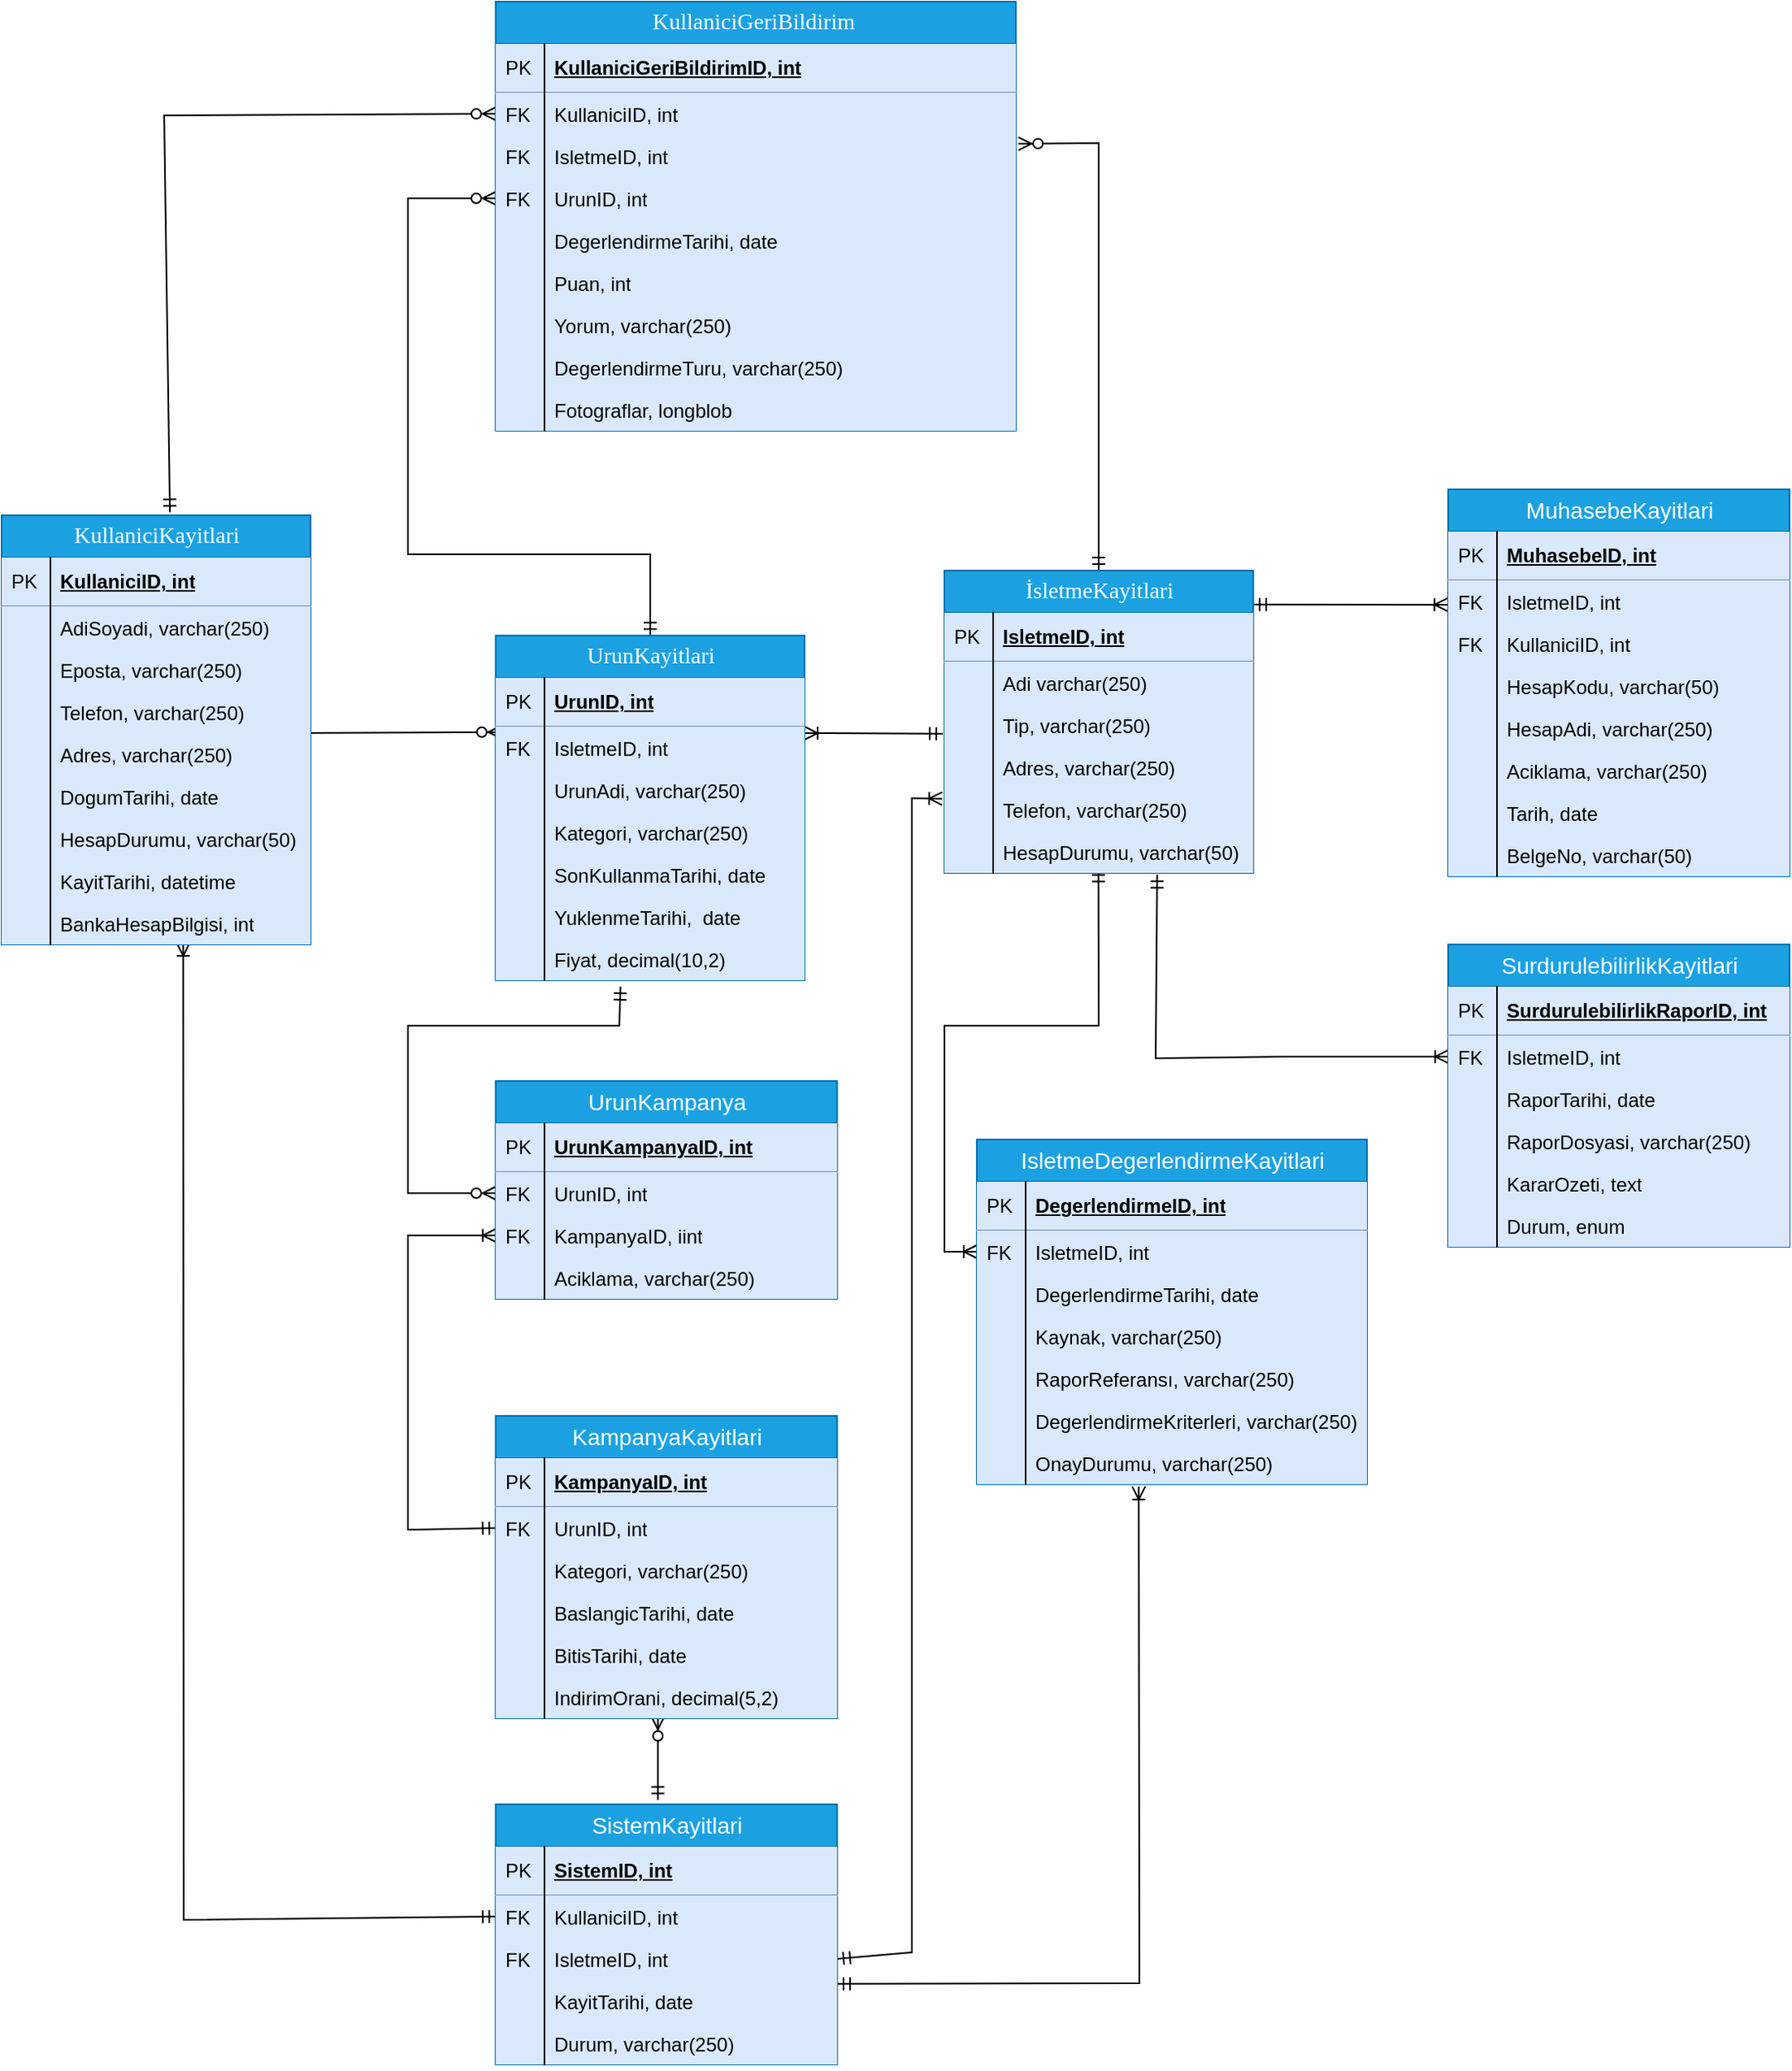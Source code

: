 <mxfile version="27.0.5">
  <diagram name="Sayfa -1" id="wpQC1TdJBLg1T4lP0sRt">
    <mxGraphModel dx="1793" dy="1629" grid="1" gridSize="10" guides="1" tooltips="1" connect="1" arrows="1" fold="1" page="1" pageScale="1" pageWidth="827" pageHeight="1169" math="0" shadow="0">
      <root>
        <mxCell id="0" />
        <mxCell id="1" parent="0" />
        <mxCell id="YQpm97uFA7TY8nI9HR6v-59" value="" style="fontSize=12;html=1;endArrow=ERzeroToMany;startArrow=ERmandOne;rounded=0;exitX=0.5;exitY=0;exitDx=0;exitDy=0;entryX=0;entryY=0.5;entryDx=0;entryDy=0;" parent="1" source="YQpm97uFA7TY8nI9HR6v-157" target="YQpm97uFA7TY8nI9HR6v-181" edge="1">
          <mxGeometry width="100" height="100" relative="1" as="geometry">
            <mxPoint x="304" y="290" as="sourcePoint" />
            <mxPoint x="269" y="168" as="targetPoint" />
            <Array as="points">
              <mxPoint x="269" y="240" />
              <mxPoint x="120" y="240" />
              <mxPoint x="120" y="21" />
            </Array>
          </mxGeometry>
        </mxCell>
        <mxCell id="YQpm97uFA7TY8nI9HR6v-60" value="" style="fontSize=12;html=1;endArrow=ERzeroToMany;startArrow=ERmandOne;rounded=0;exitX=0.5;exitY=0;exitDx=0;exitDy=0;entryX=1.005;entryY=0.209;entryDx=0;entryDy=0;entryPerimeter=0;" parent="1" source="YQpm97uFA7TY8nI9HR6v-121" target="YQpm97uFA7TY8nI9HR6v-179" edge="1">
          <mxGeometry width="100" height="100" relative="1" as="geometry">
            <mxPoint x="544" y="240" as="sourcePoint" />
            <mxPoint x="440" y="90" as="targetPoint" />
            <Array as="points">
              <mxPoint x="545" y="-13" />
            </Array>
          </mxGeometry>
        </mxCell>
        <mxCell id="YQpm97uFA7TY8nI9HR6v-61" value="" style="fontSize=12;html=1;endArrow=ERzeroToMany;startArrow=ERmandOne;rounded=0;entryX=0.475;entryY=0.958;entryDx=0;entryDy=0;entryPerimeter=0;exitX=0.475;exitY=-0.017;exitDx=0;exitDy=0;exitPerimeter=0;" parent="1" source="YQpm97uFA7TY8nI9HR6v-238" target="YQpm97uFA7TY8nI9HR6v-216" edge="1">
          <mxGeometry width="100" height="100" relative="1" as="geometry">
            <mxPoint x="304" y="890" as="sourcePoint" />
            <mxPoint x="304" y="880" as="targetPoint" />
            <Array as="points" />
          </mxGeometry>
        </mxCell>
        <mxCell id="YQpm97uFA7TY8nI9HR6v-62" value="" style="fontSize=12;html=1;endArrow=ERzeroToMany;startArrow=ERmandOne;rounded=0;exitX=0.545;exitY=-0.007;exitDx=0;exitDy=0;exitPerimeter=0;entryX=0;entryY=0.5;entryDx=0;entryDy=0;" parent="1" source="YQpm97uFA7TY8nI9HR6v-102" target="YQpm97uFA7TY8nI9HR6v-177" edge="1">
          <mxGeometry width="100" height="100" relative="1" as="geometry">
            <mxPoint x="44" y="280" as="sourcePoint" />
            <mxPoint x="120" y="90" as="targetPoint" />
            <Array as="points">
              <mxPoint x="-30" y="-30" />
            </Array>
          </mxGeometry>
        </mxCell>
        <mxCell id="YQpm97uFA7TY8nI9HR6v-63" value="" style="fontSize=12;html=1;endArrow=ERoneToMany;startArrow=ERmandOne;rounded=0;exitX=1;exitY=0.112;exitDx=0;exitDy=0;entryX=-0.002;entryY=0.576;entryDx=0;entryDy=0;exitPerimeter=0;entryPerimeter=0;" parent="1" source="YQpm97uFA7TY8nI9HR6v-121" target="YQpm97uFA7TY8nI9HR6v-232" edge="1">
          <mxGeometry width="100" height="100" relative="1" as="geometry">
            <mxPoint x="640.0" y="270.8" as="sourcePoint" />
            <mxPoint x="755.62" y="270.0" as="targetPoint" />
            <Array as="points" />
          </mxGeometry>
        </mxCell>
        <mxCell id="YQpm97uFA7TY8nI9HR6v-64" value="" style="fontSize=12;html=1;endArrow=ERoneToMany;startArrow=ERmandOne;rounded=0;exitX=0.499;exitY=0.896;exitDx=0;exitDy=0;exitPerimeter=0;entryX=0;entryY=0.5;entryDx=0;entryDy=0;" parent="1" source="YQpm97uFA7TY8nI9HR6v-132" edge="1" target="YQpm97uFA7TY8nI9HR6v-197">
          <mxGeometry width="100" height="100" relative="1" as="geometry">
            <mxPoint x="544" y="440" as="sourcePoint" />
            <mxPoint x="542" y="600" as="targetPoint" />
            <Array as="points">
              <mxPoint x="545" y="530" />
              <mxPoint x="450" y="530" />
              <mxPoint x="450" y="669" />
            </Array>
          </mxGeometry>
        </mxCell>
        <mxCell id="YQpm97uFA7TY8nI9HR6v-65" value="" style="fontSize=12;html=1;endArrow=ERoneToMany;startArrow=ERmandOne;rounded=0;entryX=0.415;entryY=1.056;entryDx=0;entryDy=0;entryPerimeter=0;exitX=1;exitY=0.09;exitDx=0;exitDy=0;exitPerimeter=0;" parent="1" source="YQpm97uFA7TY8nI9HR6v-243" target="YQpm97uFA7TY8nI9HR6v-267" edge="1">
          <mxGeometry width="100" height="100" relative="1" as="geometry">
            <mxPoint x="460" y="970" as="sourcePoint" />
            <mxPoint x="550" y="800" as="targetPoint" />
            <Array as="points">
              <mxPoint x="570" y="1119" />
            </Array>
          </mxGeometry>
        </mxCell>
        <mxCell id="YQpm97uFA7TY8nI9HR6v-66" value="" style="fontSize=12;html=1;endArrow=ERoneToMany;startArrow=ERmandOne;rounded=0;entryX=0;entryY=0.5;entryDx=0;entryDy=0;exitX=0.689;exitY=1.043;exitDx=0;exitDy=0;exitPerimeter=0;" parent="1" source="YQpm97uFA7TY8nI9HR6v-132" target="YQpm97uFA7TY8nI9HR6v-223" edge="1">
          <mxGeometry width="100" height="100" relative="1" as="geometry">
            <mxPoint x="584" y="440" as="sourcePoint" />
            <mxPoint x="770" y="480" as="targetPoint" />
            <Array as="points">
              <mxPoint x="580" y="550" />
              <mxPoint x="660" y="549" />
            </Array>
          </mxGeometry>
        </mxCell>
        <mxCell id="YQpm97uFA7TY8nI9HR6v-67" value="" style="fontSize=12;html=1;endArrow=ERoneToMany;startArrow=ERmandOne;rounded=0;entryX=0.588;entryY=0.962;entryDx=0;entryDy=0;entryPerimeter=0;exitX=0;exitY=0.5;exitDx=0;exitDy=0;" parent="1" source="YQpm97uFA7TY8nI9HR6v-241" target="YQpm97uFA7TY8nI9HR6v-119" edge="1">
          <mxGeometry width="100" height="100" relative="1" as="geometry">
            <mxPoint x="110" y="970" as="sourcePoint" />
            <mxPoint x="54" y="570" as="targetPoint" />
            <Array as="points">
              <mxPoint x="-18" y="1080" />
            </Array>
          </mxGeometry>
        </mxCell>
        <mxCell id="YQpm97uFA7TY8nI9HR6v-68" value="" style="fontSize=12;html=1;endArrow=ERoneToMany;startArrow=ERmandOne;rounded=0;exitX=1;exitY=0.5;exitDx=0;exitDy=0;entryX=-0.007;entryY=0.243;entryDx=0;entryDy=0;entryPerimeter=0;" parent="1" source="YQpm97uFA7TY8nI9HR6v-261" target="YQpm97uFA7TY8nI9HR6v-130" edge="1">
          <mxGeometry width="100" height="100" relative="1" as="geometry">
            <mxPoint x="364.0" y="950" as="sourcePoint" />
            <mxPoint x="440" y="390" as="targetPoint" />
            <Array as="points">
              <mxPoint x="430" y="1100" />
              <mxPoint x="430" y="390" />
            </Array>
          </mxGeometry>
        </mxCell>
        <mxCell id="YQpm97uFA7TY8nI9HR6v-79" value="" style="fontSize=12;html=1;endArrow=ERoneToMany;startArrow=ERmandOne;rounded=0;exitX=-0.005;exitY=0.705;exitDx=0;exitDy=0;exitPerimeter=0;entryX=1;entryY=1.133;entryDx=0;entryDy=0;entryPerimeter=0;" parent="1" source="YQpm97uFA7TY8nI9HR6v-126" target="YQpm97uFA7TY8nI9HR6v-158" edge="1">
          <mxGeometry width="100" height="100" relative="1" as="geometry">
            <mxPoint x="430" y="350" as="sourcePoint" />
            <mxPoint x="370" y="350" as="targetPoint" />
          </mxGeometry>
        </mxCell>
        <mxCell id="YQpm97uFA7TY8nI9HR6v-95" value="" style="fontSize=12;html=1;endArrow=ERzeroToMany;startArrow=ERmandOne;rounded=0;entryX=0.018;entryY=0.128;entryDx=0;entryDy=0;entryPerimeter=0;" parent="1" target="YQpm97uFA7TY8nI9HR6v-160" edge="1">
          <mxGeometry width="100" height="100" relative="1" as="geometry">
            <mxPoint x="41" y="350" as="sourcePoint" />
            <mxPoint x="170" y="350" as="targetPoint" />
            <Array as="points" />
          </mxGeometry>
        </mxCell>
        <mxCell id="YQpm97uFA7TY8nI9HR6v-97" value="" style="fontSize=12;html=1;endArrow=ERzeroToMany;startArrow=ERmandOne;rounded=0;entryX=0;entryY=0.5;entryDx=0;entryDy=0;exitX=0.404;exitY=1.154;exitDx=0;exitDy=0;exitPerimeter=0;" parent="1" source="YQpm97uFA7TY8nI9HR6v-218" edge="1" target="YQpm97uFA7TY8nI9HR6v-251">
          <mxGeometry width="100" height="100" relative="1" as="geometry">
            <mxPoint x="304" y="470" as="sourcePoint" />
            <mxPoint x="304" y="570" as="targetPoint" />
            <Array as="points">
              <mxPoint x="250" y="530" />
              <mxPoint x="120" y="530" />
              <mxPoint x="120" y="633" />
            </Array>
          </mxGeometry>
        </mxCell>
        <mxCell id="YQpm97uFA7TY8nI9HR6v-101" value="" style="fontSize=12;html=1;endArrow=ERoneToMany;startArrow=ERmandOne;rounded=0;entryX=0;entryY=0.5;entryDx=0;entryDy=0;exitX=0;exitY=0.5;exitDx=0;exitDy=0;" parent="1" target="YQpm97uFA7TY8nI9HR6v-253" edge="1" source="YQpm97uFA7TY8nI9HR6v-210">
          <mxGeometry width="100" height="100" relative="1" as="geometry">
            <mxPoint x="274" y="770" as="sourcePoint" />
            <mxPoint x="304" y="710" as="targetPoint" />
            <Array as="points">
              <mxPoint x="120" y="840" />
              <mxPoint x="120" y="659" />
            </Array>
          </mxGeometry>
        </mxCell>
        <mxCell id="YQpm97uFA7TY8nI9HR6v-102" value="KullaniciKayitlari" style="swimlane;html=1;fontStyle=0;childLayout=stackLayout;horizontal=1;startSize=26;fillColor=#1ba1e2;horizontalStack=0;resizeParent=1;resizeLast=0;collapsible=1;marginBottom=0;swimlaneFillColor=#ffffff;align=center;rounded=0;shadow=0;comic=0;labelBackgroundColor=none;strokeWidth=1;fontFamily=Verdana;fontSize=14;swimlaneLine=1;strokeColor=#006EAF;fontColor=#ffffff;" parent="1" vertex="1">
          <mxGeometry x="-130" y="216" width="190" height="264" as="geometry" />
        </mxCell>
        <mxCell id="YQpm97uFA7TY8nI9HR6v-103" value="KullaniciID, int" style="shape=partialRectangle;top=0;left=0;right=0;bottom=1;html=1;align=left;verticalAlign=middle;fillColor=#dae8fc;spacingLeft=34;spacingRight=4;whiteSpace=wrap;overflow=hidden;rotatable=0;points=[[0,0.5],[1,0.5]];portConstraint=eastwest;dropTarget=0;fontStyle=5;strokeColor=#6c8ebf;" parent="YQpm97uFA7TY8nI9HR6v-102" vertex="1">
          <mxGeometry y="26" width="190" height="30" as="geometry" />
        </mxCell>
        <mxCell id="YQpm97uFA7TY8nI9HR6v-104" value="PK" style="shape=partialRectangle;top=0;left=0;bottom=0;html=1;fillColor=none;align=left;verticalAlign=middle;spacingLeft=4;spacingRight=4;whiteSpace=wrap;overflow=hidden;rotatable=0;points=[];portConstraint=eastwest;part=1;" parent="YQpm97uFA7TY8nI9HR6v-103" vertex="1" connectable="0">
          <mxGeometry width="30" height="30" as="geometry" />
        </mxCell>
        <mxCell id="YQpm97uFA7TY8nI9HR6v-105" value="AdiSoyadi, varchar(250)" style="shape=partialRectangle;top=0;left=0;right=0;bottom=0;html=1;align=left;verticalAlign=top;fillColor=#dae8fc;spacingLeft=34;spacingRight=4;whiteSpace=wrap;overflow=hidden;rotatable=0;points=[[0,0.5],[1,0.5]];portConstraint=eastwest;dropTarget=0;strokeColor=#6c8ebf;" parent="YQpm97uFA7TY8nI9HR6v-102" vertex="1">
          <mxGeometry y="56" width="190" height="26" as="geometry" />
        </mxCell>
        <mxCell id="YQpm97uFA7TY8nI9HR6v-106" value="" style="shape=partialRectangle;top=0;left=0;bottom=0;html=1;fillColor=none;align=left;verticalAlign=top;spacingLeft=4;spacingRight=4;whiteSpace=wrap;overflow=hidden;rotatable=0;points=[];portConstraint=eastwest;part=1;" parent="YQpm97uFA7TY8nI9HR6v-105" vertex="1" connectable="0">
          <mxGeometry width="30" height="26" as="geometry" />
        </mxCell>
        <mxCell id="YQpm97uFA7TY8nI9HR6v-107" value="Eposta, varchar(250)" style="shape=partialRectangle;top=0;left=0;right=0;bottom=0;html=1;align=left;verticalAlign=top;fillColor=#dae8fc;spacingLeft=34;spacingRight=4;whiteSpace=wrap;overflow=hidden;rotatable=0;points=[[0,0.5],[1,0.5]];portConstraint=eastwest;dropTarget=0;strokeColor=#6c8ebf;" parent="YQpm97uFA7TY8nI9HR6v-102" vertex="1">
          <mxGeometry y="82" width="190" height="26" as="geometry" />
        </mxCell>
        <mxCell id="YQpm97uFA7TY8nI9HR6v-108" value="" style="shape=partialRectangle;top=0;left=0;bottom=0;html=1;fillColor=none;align=left;verticalAlign=top;spacingLeft=4;spacingRight=4;whiteSpace=wrap;overflow=hidden;rotatable=0;points=[];portConstraint=eastwest;part=1;" parent="YQpm97uFA7TY8nI9HR6v-107" vertex="1" connectable="0">
          <mxGeometry width="30" height="26" as="geometry" />
        </mxCell>
        <mxCell id="YQpm97uFA7TY8nI9HR6v-109" value="Telefon, varchar(250)" style="shape=partialRectangle;top=0;left=0;right=0;bottom=0;html=1;align=left;verticalAlign=top;fillColor=#dae8fc;spacingLeft=34;spacingRight=4;whiteSpace=wrap;overflow=hidden;rotatable=0;points=[[0,0.5],[1,0.5]];portConstraint=eastwest;dropTarget=0;strokeColor=#6c8ebf;" parent="YQpm97uFA7TY8nI9HR6v-102" vertex="1">
          <mxGeometry y="108" width="190" height="26" as="geometry" />
        </mxCell>
        <mxCell id="YQpm97uFA7TY8nI9HR6v-110" value="" style="shape=partialRectangle;top=0;left=0;bottom=0;html=1;fillColor=none;align=left;verticalAlign=top;spacingLeft=4;spacingRight=4;whiteSpace=wrap;overflow=hidden;rotatable=0;points=[];portConstraint=eastwest;part=1;" parent="YQpm97uFA7TY8nI9HR6v-109" vertex="1" connectable="0">
          <mxGeometry width="30" height="26" as="geometry" />
        </mxCell>
        <mxCell id="YQpm97uFA7TY8nI9HR6v-111" value="Adres, varchar(250)" style="shape=partialRectangle;top=0;left=0;right=0;bottom=0;html=1;align=left;verticalAlign=top;fillColor=#dae8fc;spacingLeft=34;spacingRight=4;whiteSpace=wrap;overflow=hidden;rotatable=0;points=[[0,0.5],[1,0.5]];portConstraint=eastwest;dropTarget=0;strokeColor=#6c8ebf;" parent="YQpm97uFA7TY8nI9HR6v-102" vertex="1">
          <mxGeometry y="134" width="190" height="26" as="geometry" />
        </mxCell>
        <mxCell id="YQpm97uFA7TY8nI9HR6v-112" value="" style="shape=partialRectangle;top=0;left=0;bottom=0;html=1;fillColor=none;align=left;verticalAlign=top;spacingLeft=4;spacingRight=4;whiteSpace=wrap;overflow=hidden;rotatable=0;points=[];portConstraint=eastwest;part=1;" parent="YQpm97uFA7TY8nI9HR6v-111" vertex="1" connectable="0">
          <mxGeometry width="30" height="26" as="geometry" />
        </mxCell>
        <mxCell id="YQpm97uFA7TY8nI9HR6v-113" value="DogumTarihi, date" style="shape=partialRectangle;top=0;left=0;right=0;bottom=0;html=1;align=left;verticalAlign=top;fillColor=#dae8fc;spacingLeft=34;spacingRight=4;whiteSpace=wrap;overflow=hidden;rotatable=0;points=[[0,0.5],[1,0.5]];portConstraint=eastwest;dropTarget=0;strokeColor=#6c8ebf;" parent="YQpm97uFA7TY8nI9HR6v-102" vertex="1">
          <mxGeometry y="160" width="190" height="26" as="geometry" />
        </mxCell>
        <mxCell id="YQpm97uFA7TY8nI9HR6v-114" value="" style="shape=partialRectangle;top=0;left=0;bottom=0;html=1;fillColor=none;align=left;verticalAlign=top;spacingLeft=4;spacingRight=4;whiteSpace=wrap;overflow=hidden;rotatable=0;points=[];portConstraint=eastwest;part=1;" parent="YQpm97uFA7TY8nI9HR6v-113" vertex="1" connectable="0">
          <mxGeometry width="30" height="26" as="geometry" />
        </mxCell>
        <mxCell id="YQpm97uFA7TY8nI9HR6v-115" value="HesapDurumu, varchar(50)" style="shape=partialRectangle;top=0;left=0;right=0;bottom=0;html=1;align=left;verticalAlign=top;fillColor=#dae8fc;spacingLeft=34;spacingRight=4;whiteSpace=wrap;overflow=hidden;rotatable=0;points=[[0,0.5],[1,0.5]];portConstraint=eastwest;dropTarget=0;strokeColor=#6c8ebf;" parent="YQpm97uFA7TY8nI9HR6v-102" vertex="1">
          <mxGeometry y="186" width="190" height="26" as="geometry" />
        </mxCell>
        <mxCell id="YQpm97uFA7TY8nI9HR6v-116" value="" style="shape=partialRectangle;top=0;left=0;bottom=0;html=1;fillColor=none;align=left;verticalAlign=top;spacingLeft=4;spacingRight=4;whiteSpace=wrap;overflow=hidden;rotatable=0;points=[];portConstraint=eastwest;part=1;" parent="YQpm97uFA7TY8nI9HR6v-115" vertex="1" connectable="0">
          <mxGeometry width="30" height="26" as="geometry" />
        </mxCell>
        <mxCell id="YQpm97uFA7TY8nI9HR6v-117" value="KayitTarihi, datetime" style="shape=partialRectangle;top=0;left=0;right=0;bottom=0;html=1;align=left;verticalAlign=top;fillColor=#dae8fc;spacingLeft=34;spacingRight=4;whiteSpace=wrap;overflow=hidden;rotatable=0;points=[[0,0.5],[1,0.5]];portConstraint=eastwest;dropTarget=0;strokeColor=#6c8ebf;" parent="YQpm97uFA7TY8nI9HR6v-102" vertex="1">
          <mxGeometry y="212" width="190" height="26" as="geometry" />
        </mxCell>
        <mxCell id="YQpm97uFA7TY8nI9HR6v-118" value="" style="shape=partialRectangle;top=0;left=0;bottom=0;html=1;fillColor=none;align=left;verticalAlign=top;spacingLeft=4;spacingRight=4;whiteSpace=wrap;overflow=hidden;rotatable=0;points=[];portConstraint=eastwest;part=1;" parent="YQpm97uFA7TY8nI9HR6v-117" vertex="1" connectable="0">
          <mxGeometry width="30" height="26" as="geometry" />
        </mxCell>
        <mxCell id="YQpm97uFA7TY8nI9HR6v-119" value="BankaHesapBilgisi, int" style="shape=partialRectangle;top=0;left=0;right=0;bottom=0;html=1;align=left;verticalAlign=top;fillColor=#dae8fc;spacingLeft=34;spacingRight=4;whiteSpace=wrap;overflow=hidden;rotatable=0;points=[[0,0.5],[1,0.5]];portConstraint=eastwest;dropTarget=0;strokeColor=#6c8ebf;" parent="YQpm97uFA7TY8nI9HR6v-102" vertex="1">
          <mxGeometry y="238" width="190" height="26" as="geometry" />
        </mxCell>
        <mxCell id="YQpm97uFA7TY8nI9HR6v-120" value="" style="shape=partialRectangle;top=0;left=0;bottom=0;html=1;fillColor=none;align=left;verticalAlign=top;spacingLeft=4;spacingRight=4;whiteSpace=wrap;overflow=hidden;rotatable=0;points=[];portConstraint=eastwest;part=1;" parent="YQpm97uFA7TY8nI9HR6v-119" vertex="1" connectable="0">
          <mxGeometry width="30" height="26" as="geometry" />
        </mxCell>
        <mxCell id="YQpm97uFA7TY8nI9HR6v-121" value="İsletmeKayitlari" style="swimlane;html=1;fontStyle=0;childLayout=stackLayout;horizontal=1;startSize=26;fillColor=#1ba1e2;horizontalStack=0;resizeParent=1;resizeLast=0;collapsible=1;marginBottom=0;swimlaneFillColor=#ffffff;align=center;rounded=0;shadow=0;comic=0;labelBackgroundColor=none;strokeWidth=1;fontFamily=Verdana;fontSize=14;swimlaneLine=1;strokeColor=#006EAF;fontColor=#ffffff;" parent="1" vertex="1">
          <mxGeometry x="450" y="250" width="190" height="186" as="geometry" />
        </mxCell>
        <mxCell id="YQpm97uFA7TY8nI9HR6v-122" value="&lt;span style=&quot;background-color: transparent; color: light-dark(rgb(0, 0, 0), rgb(255, 255, 255));&quot;&gt;IsletmeID, int&lt;/span&gt;" style="shape=partialRectangle;top=0;left=0;right=0;bottom=1;html=1;align=left;verticalAlign=middle;fillColor=#dae8fc;spacingLeft=34;spacingRight=4;whiteSpace=wrap;overflow=hidden;rotatable=0;points=[[0,0.5],[1,0.5]];portConstraint=eastwest;dropTarget=0;fontStyle=5;strokeColor=#6c8ebf;" parent="YQpm97uFA7TY8nI9HR6v-121" vertex="1">
          <mxGeometry y="26" width="190" height="30" as="geometry" />
        </mxCell>
        <mxCell id="YQpm97uFA7TY8nI9HR6v-123" value="PK" style="shape=partialRectangle;top=0;left=0;bottom=0;html=1;fillColor=none;align=left;verticalAlign=middle;spacingLeft=4;spacingRight=4;whiteSpace=wrap;overflow=hidden;rotatable=0;points=[];portConstraint=eastwest;part=1;" parent="YQpm97uFA7TY8nI9HR6v-122" vertex="1" connectable="0">
          <mxGeometry width="30" height="30" as="geometry" />
        </mxCell>
        <mxCell id="YQpm97uFA7TY8nI9HR6v-124" value="Adi varchar(250)" style="shape=partialRectangle;top=0;left=0;right=0;bottom=0;html=1;align=left;verticalAlign=top;fillColor=#dae8fc;spacingLeft=34;spacingRight=4;whiteSpace=wrap;overflow=hidden;rotatable=0;points=[[0,0.5],[1,0.5]];portConstraint=eastwest;dropTarget=0;strokeColor=#6c8ebf;" parent="YQpm97uFA7TY8nI9HR6v-121" vertex="1">
          <mxGeometry y="56" width="190" height="26" as="geometry" />
        </mxCell>
        <mxCell id="YQpm97uFA7TY8nI9HR6v-125" value="" style="shape=partialRectangle;top=0;left=0;bottom=0;html=1;fillColor=none;align=left;verticalAlign=top;spacingLeft=4;spacingRight=4;whiteSpace=wrap;overflow=hidden;rotatable=0;points=[];portConstraint=eastwest;part=1;" parent="YQpm97uFA7TY8nI9HR6v-124" vertex="1" connectable="0">
          <mxGeometry width="30" height="26" as="geometry" />
        </mxCell>
        <mxCell id="YQpm97uFA7TY8nI9HR6v-126" value="Tip, varchar(250)" style="shape=partialRectangle;top=0;left=0;right=0;bottom=0;html=1;align=left;verticalAlign=top;fillColor=#dae8fc;spacingLeft=34;spacingRight=4;whiteSpace=wrap;overflow=hidden;rotatable=0;points=[[0,0.5],[1,0.5]];portConstraint=eastwest;dropTarget=0;strokeColor=#6c8ebf;" parent="YQpm97uFA7TY8nI9HR6v-121" vertex="1">
          <mxGeometry y="82" width="190" height="26" as="geometry" />
        </mxCell>
        <mxCell id="YQpm97uFA7TY8nI9HR6v-127" value="" style="shape=partialRectangle;top=0;left=0;bottom=0;html=1;fillColor=none;align=left;verticalAlign=top;spacingLeft=4;spacingRight=4;whiteSpace=wrap;overflow=hidden;rotatable=0;points=[];portConstraint=eastwest;part=1;" parent="YQpm97uFA7TY8nI9HR6v-126" vertex="1" connectable="0">
          <mxGeometry width="30" height="26" as="geometry" />
        </mxCell>
        <mxCell id="YQpm97uFA7TY8nI9HR6v-128" value="Adres, varchar(250)" style="shape=partialRectangle;top=0;left=0;right=0;bottom=0;html=1;align=left;verticalAlign=top;fillColor=#dae8fc;spacingLeft=34;spacingRight=4;whiteSpace=wrap;overflow=hidden;rotatable=0;points=[[0,0.5],[1,0.5]];portConstraint=eastwest;dropTarget=0;strokeColor=#6c8ebf;" parent="YQpm97uFA7TY8nI9HR6v-121" vertex="1">
          <mxGeometry y="108" width="190" height="26" as="geometry" />
        </mxCell>
        <mxCell id="YQpm97uFA7TY8nI9HR6v-129" value="" style="shape=partialRectangle;top=0;left=0;bottom=0;html=1;fillColor=none;align=left;verticalAlign=top;spacingLeft=4;spacingRight=4;whiteSpace=wrap;overflow=hidden;rotatable=0;points=[];portConstraint=eastwest;part=1;" parent="YQpm97uFA7TY8nI9HR6v-128" vertex="1" connectable="0">
          <mxGeometry width="30" height="26" as="geometry" />
        </mxCell>
        <mxCell id="YQpm97uFA7TY8nI9HR6v-130" value="Telefon, varchar(250)" style="shape=partialRectangle;top=0;left=0;right=0;bottom=0;html=1;align=left;verticalAlign=top;fillColor=#dae8fc;spacingLeft=34;spacingRight=4;whiteSpace=wrap;overflow=hidden;rotatable=0;points=[[0,0.5],[1,0.5]];portConstraint=eastwest;dropTarget=0;strokeColor=#6c8ebf;" parent="YQpm97uFA7TY8nI9HR6v-121" vertex="1">
          <mxGeometry y="134" width="190" height="26" as="geometry" />
        </mxCell>
        <mxCell id="YQpm97uFA7TY8nI9HR6v-131" value="" style="shape=partialRectangle;top=0;left=0;bottom=0;html=1;fillColor=none;align=left;verticalAlign=top;spacingLeft=4;spacingRight=4;whiteSpace=wrap;overflow=hidden;rotatable=0;points=[];portConstraint=eastwest;part=1;" parent="YQpm97uFA7TY8nI9HR6v-130" vertex="1" connectable="0">
          <mxGeometry width="30" height="26" as="geometry" />
        </mxCell>
        <mxCell id="YQpm97uFA7TY8nI9HR6v-132" value="HesapDurumu, varchar(50)" style="shape=partialRectangle;top=0;left=0;right=0;bottom=0;html=1;align=left;verticalAlign=top;fillColor=#dae8fc;spacingLeft=34;spacingRight=4;whiteSpace=wrap;overflow=hidden;rotatable=0;points=[[0,0.5],[1,0.5]];portConstraint=eastwest;dropTarget=0;strokeColor=#6c8ebf;" parent="YQpm97uFA7TY8nI9HR6v-121" vertex="1">
          <mxGeometry y="160" width="190" height="26" as="geometry" />
        </mxCell>
        <mxCell id="YQpm97uFA7TY8nI9HR6v-133" value="" style="shape=partialRectangle;top=0;left=0;bottom=0;html=1;fillColor=none;align=left;verticalAlign=top;spacingLeft=4;spacingRight=4;whiteSpace=wrap;overflow=hidden;rotatable=0;points=[];portConstraint=eastwest;part=1;" parent="YQpm97uFA7TY8nI9HR6v-132" vertex="1" connectable="0">
          <mxGeometry width="30" height="26" as="geometry" />
        </mxCell>
        <mxCell id="YQpm97uFA7TY8nI9HR6v-157" value="UrunKayitlari" style="swimlane;html=1;fontStyle=0;childLayout=stackLayout;horizontal=1;startSize=26;fillColor=#1ba1e2;horizontalStack=0;resizeParent=1;resizeLast=0;collapsible=1;marginBottom=0;swimlaneFillColor=#ffffff;align=center;rounded=0;shadow=0;comic=0;labelBackgroundColor=none;strokeWidth=1;fontFamily=Verdana;fontSize=14;swimlaneLine=1;strokeColor=#006EAF;fontColor=#ffffff;" parent="1" vertex="1">
          <mxGeometry x="174" y="290" width="190" height="212" as="geometry" />
        </mxCell>
        <mxCell id="YQpm97uFA7TY8nI9HR6v-158" value="&lt;span style=&quot;background-color: transparent; color: light-dark(rgb(0, 0, 0), rgb(255, 255, 255));&quot;&gt;UrunID, int&lt;/span&gt;" style="shape=partialRectangle;top=0;left=0;right=0;bottom=1;html=1;align=left;verticalAlign=middle;fillColor=#dae8fc;spacingLeft=34;spacingRight=4;whiteSpace=wrap;overflow=hidden;rotatable=0;points=[[0,0.5],[1,0.5]];portConstraint=eastwest;dropTarget=0;fontStyle=5;strokeColor=#6c8ebf;" parent="YQpm97uFA7TY8nI9HR6v-157" vertex="1">
          <mxGeometry y="26" width="190" height="30" as="geometry" />
        </mxCell>
        <mxCell id="YQpm97uFA7TY8nI9HR6v-159" value="PK" style="shape=partialRectangle;top=0;left=0;bottom=0;html=1;fillColor=none;align=left;verticalAlign=middle;spacingLeft=4;spacingRight=4;whiteSpace=wrap;overflow=hidden;rotatable=0;points=[];portConstraint=eastwest;part=1;" parent="YQpm97uFA7TY8nI9HR6v-158" vertex="1" connectable="0">
          <mxGeometry width="30" height="30" as="geometry" />
        </mxCell>
        <mxCell id="YQpm97uFA7TY8nI9HR6v-160" value="IsletmeID, int" style="shape=partialRectangle;top=0;left=0;right=0;bottom=0;html=1;align=left;verticalAlign=top;fillColor=#dae8fc;spacingLeft=34;spacingRight=4;whiteSpace=wrap;overflow=hidden;rotatable=0;points=[[0,0.5],[1,0.5]];portConstraint=eastwest;dropTarget=0;strokeColor=#6c8ebf;" parent="YQpm97uFA7TY8nI9HR6v-157" vertex="1">
          <mxGeometry y="56" width="190" height="26" as="geometry" />
        </mxCell>
        <mxCell id="YQpm97uFA7TY8nI9HR6v-161" value="FK" style="shape=partialRectangle;top=0;left=0;bottom=0;html=1;fillColor=none;align=left;verticalAlign=top;spacingLeft=4;spacingRight=4;whiteSpace=wrap;overflow=hidden;rotatable=0;points=[];portConstraint=eastwest;part=1;" parent="YQpm97uFA7TY8nI9HR6v-160" vertex="1" connectable="0">
          <mxGeometry width="30" height="26" as="geometry" />
        </mxCell>
        <mxCell id="YQpm97uFA7TY8nI9HR6v-162" value="UrunAdi, varchar(250)" style="shape=partialRectangle;top=0;left=0;right=0;bottom=0;html=1;align=left;verticalAlign=top;fillColor=#dae8fc;spacingLeft=34;spacingRight=4;whiteSpace=wrap;overflow=hidden;rotatable=0;points=[[0,0.5],[1,0.5]];portConstraint=eastwest;dropTarget=0;strokeColor=#6c8ebf;" parent="YQpm97uFA7TY8nI9HR6v-157" vertex="1">
          <mxGeometry y="82" width="190" height="26" as="geometry" />
        </mxCell>
        <mxCell id="YQpm97uFA7TY8nI9HR6v-163" value="" style="shape=partialRectangle;top=0;left=0;bottom=0;html=1;fillColor=none;align=left;verticalAlign=top;spacingLeft=4;spacingRight=4;whiteSpace=wrap;overflow=hidden;rotatable=0;points=[];portConstraint=eastwest;part=1;" parent="YQpm97uFA7TY8nI9HR6v-162" vertex="1" connectable="0">
          <mxGeometry width="30" height="26" as="geometry" />
        </mxCell>
        <mxCell id="YQpm97uFA7TY8nI9HR6v-164" value="Kategori, varchar(250)" style="shape=partialRectangle;top=0;left=0;right=0;bottom=0;html=1;align=left;verticalAlign=top;fillColor=#dae8fc;spacingLeft=34;spacingRight=4;whiteSpace=wrap;overflow=hidden;rotatable=0;points=[[0,0.5],[1,0.5]];portConstraint=eastwest;dropTarget=0;strokeColor=#6c8ebf;" parent="YQpm97uFA7TY8nI9HR6v-157" vertex="1">
          <mxGeometry y="108" width="190" height="26" as="geometry" />
        </mxCell>
        <mxCell id="YQpm97uFA7TY8nI9HR6v-165" value="" style="shape=partialRectangle;top=0;left=0;bottom=0;html=1;fillColor=none;align=left;verticalAlign=top;spacingLeft=4;spacingRight=4;whiteSpace=wrap;overflow=hidden;rotatable=0;points=[];portConstraint=eastwest;part=1;" parent="YQpm97uFA7TY8nI9HR6v-164" vertex="1" connectable="0">
          <mxGeometry width="30" height="26" as="geometry" />
        </mxCell>
        <mxCell id="YQpm97uFA7TY8nI9HR6v-166" value="SonKullanmaTarihi, date" style="shape=partialRectangle;top=0;left=0;right=0;bottom=0;html=1;align=left;verticalAlign=top;fillColor=#dae8fc;spacingLeft=34;spacingRight=4;whiteSpace=wrap;overflow=hidden;rotatable=0;points=[[0,0.5],[1,0.5]];portConstraint=eastwest;dropTarget=0;strokeColor=#6c8ebf;" parent="YQpm97uFA7TY8nI9HR6v-157" vertex="1">
          <mxGeometry y="134" width="190" height="26" as="geometry" />
        </mxCell>
        <mxCell id="YQpm97uFA7TY8nI9HR6v-167" value="" style="shape=partialRectangle;top=0;left=0;bottom=0;html=1;fillColor=none;align=left;verticalAlign=top;spacingLeft=4;spacingRight=4;whiteSpace=wrap;overflow=hidden;rotatable=0;points=[];portConstraint=eastwest;part=1;" parent="YQpm97uFA7TY8nI9HR6v-166" vertex="1" connectable="0">
          <mxGeometry width="30" height="26" as="geometry" />
        </mxCell>
        <mxCell id="YQpm97uFA7TY8nI9HR6v-168" value="YuklenmeTarihi,&amp;nbsp; date" style="shape=partialRectangle;top=0;left=0;right=0;bottom=0;html=1;align=left;verticalAlign=top;fillColor=#dae8fc;spacingLeft=34;spacingRight=4;whiteSpace=wrap;overflow=hidden;rotatable=0;points=[[0,0.5],[1,0.5]];portConstraint=eastwest;dropTarget=0;strokeColor=#6c8ebf;" parent="YQpm97uFA7TY8nI9HR6v-157" vertex="1">
          <mxGeometry y="160" width="190" height="26" as="geometry" />
        </mxCell>
        <mxCell id="YQpm97uFA7TY8nI9HR6v-169" value="" style="shape=partialRectangle;top=0;left=0;bottom=0;html=1;fillColor=none;align=left;verticalAlign=top;spacingLeft=4;spacingRight=4;whiteSpace=wrap;overflow=hidden;rotatable=0;points=[];portConstraint=eastwest;part=1;" parent="YQpm97uFA7TY8nI9HR6v-168" vertex="1" connectable="0">
          <mxGeometry width="30" height="26" as="geometry" />
        </mxCell>
        <mxCell id="YQpm97uFA7TY8nI9HR6v-218" value="Fiyat, decimal(10,2)" style="shape=partialRectangle;top=0;left=0;right=0;bottom=0;html=1;align=left;verticalAlign=top;fillColor=#dae8fc;spacingLeft=34;spacingRight=4;whiteSpace=wrap;overflow=hidden;rotatable=0;points=[[0,0.5],[1,0.5]];portConstraint=eastwest;dropTarget=0;strokeColor=#6c8ebf;" parent="YQpm97uFA7TY8nI9HR6v-157" vertex="1">
          <mxGeometry y="186" width="190" height="26" as="geometry" />
        </mxCell>
        <mxCell id="YQpm97uFA7TY8nI9HR6v-219" value="" style="shape=partialRectangle;top=0;left=0;bottom=0;html=1;fillColor=none;align=left;verticalAlign=top;spacingLeft=4;spacingRight=4;whiteSpace=wrap;overflow=hidden;rotatable=0;points=[];portConstraint=eastwest;part=1;" parent="YQpm97uFA7TY8nI9HR6v-218" vertex="1" connectable="0">
          <mxGeometry width="30" height="26" as="geometry" />
        </mxCell>
        <mxCell id="YQpm97uFA7TY8nI9HR6v-174" value="KullaniciGeriBildirim&amp;nbsp;" style="swimlane;html=1;fontStyle=0;childLayout=stackLayout;horizontal=1;startSize=26;fillColor=#1ba1e2;horizontalStack=0;resizeParent=1;resizeLast=0;collapsible=1;marginBottom=0;swimlaneFillColor=#ffffff;align=center;rounded=0;shadow=0;comic=0;labelBackgroundColor=none;strokeWidth=1;fontFamily=Verdana;fontSize=14;swimlaneLine=1;strokeColor=#006EAF;fontColor=#ffffff;" parent="1" vertex="1">
          <mxGeometry x="174" y="-100" width="320" height="264" as="geometry" />
        </mxCell>
        <mxCell id="YQpm97uFA7TY8nI9HR6v-175" value="KullaniciGeriBildirimID, int" style="shape=partialRectangle;top=0;left=0;right=0;bottom=1;html=1;align=left;verticalAlign=middle;fillColor=#dae8fc;spacingLeft=34;spacingRight=4;whiteSpace=wrap;overflow=hidden;rotatable=0;points=[[0,0.5],[1,0.5]];portConstraint=eastwest;dropTarget=0;fontStyle=5;strokeColor=#6c8ebf;" parent="YQpm97uFA7TY8nI9HR6v-174" vertex="1">
          <mxGeometry y="26" width="320" height="30" as="geometry" />
        </mxCell>
        <mxCell id="YQpm97uFA7TY8nI9HR6v-176" value="PK" style="shape=partialRectangle;top=0;left=0;bottom=0;html=1;fillColor=none;align=left;verticalAlign=middle;spacingLeft=4;spacingRight=4;whiteSpace=wrap;overflow=hidden;rotatable=0;points=[];portConstraint=eastwest;part=1;" parent="YQpm97uFA7TY8nI9HR6v-175" vertex="1" connectable="0">
          <mxGeometry width="30" height="30" as="geometry" />
        </mxCell>
        <mxCell id="YQpm97uFA7TY8nI9HR6v-177" value="KullaniciID, int" style="shape=partialRectangle;top=0;left=0;right=0;bottom=0;html=1;align=left;verticalAlign=top;fillColor=#dae8fc;spacingLeft=34;spacingRight=4;whiteSpace=wrap;overflow=hidden;rotatable=0;points=[[0,0.5],[1,0.5]];portConstraint=eastwest;dropTarget=0;strokeColor=#6c8ebf;" parent="YQpm97uFA7TY8nI9HR6v-174" vertex="1">
          <mxGeometry y="56" width="320" height="26" as="geometry" />
        </mxCell>
        <mxCell id="YQpm97uFA7TY8nI9HR6v-178" value="FK" style="shape=partialRectangle;top=0;left=0;bottom=0;html=1;fillColor=none;align=left;verticalAlign=top;spacingLeft=4;spacingRight=4;whiteSpace=wrap;overflow=hidden;rotatable=0;points=[];portConstraint=eastwest;part=1;" parent="YQpm97uFA7TY8nI9HR6v-177" vertex="1" connectable="0">
          <mxGeometry width="30" height="26" as="geometry" />
        </mxCell>
        <mxCell id="YQpm97uFA7TY8nI9HR6v-179" value="IsletmeID, int" style="shape=partialRectangle;top=0;left=0;right=0;bottom=0;html=1;align=left;verticalAlign=top;fillColor=#dae8fc;spacingLeft=34;spacingRight=4;whiteSpace=wrap;overflow=hidden;rotatable=0;points=[[0,0.5],[1,0.5]];portConstraint=eastwest;dropTarget=0;strokeColor=#6c8ebf;" parent="YQpm97uFA7TY8nI9HR6v-174" vertex="1">
          <mxGeometry y="82" width="320" height="26" as="geometry" />
        </mxCell>
        <mxCell id="YQpm97uFA7TY8nI9HR6v-180" value="FK" style="shape=partialRectangle;top=0;left=0;bottom=0;html=1;fillColor=none;align=left;verticalAlign=top;spacingLeft=4;spacingRight=4;whiteSpace=wrap;overflow=hidden;rotatable=0;points=[];portConstraint=eastwest;part=1;" parent="YQpm97uFA7TY8nI9HR6v-179" vertex="1" connectable="0">
          <mxGeometry width="30" height="26" as="geometry" />
        </mxCell>
        <mxCell id="YQpm97uFA7TY8nI9HR6v-181" value="UrunID, int" style="shape=partialRectangle;top=0;left=0;right=0;bottom=0;html=1;align=left;verticalAlign=top;fillColor=#dae8fc;spacingLeft=34;spacingRight=4;whiteSpace=wrap;overflow=hidden;rotatable=0;points=[[0,0.5],[1,0.5]];portConstraint=eastwest;dropTarget=0;strokeColor=#6c8ebf;" parent="YQpm97uFA7TY8nI9HR6v-174" vertex="1">
          <mxGeometry y="108" width="320" height="26" as="geometry" />
        </mxCell>
        <mxCell id="YQpm97uFA7TY8nI9HR6v-182" value="FK" style="shape=partialRectangle;top=0;left=0;bottom=0;html=1;fillColor=none;align=left;verticalAlign=top;spacingLeft=4;spacingRight=4;whiteSpace=wrap;overflow=hidden;rotatable=0;points=[];portConstraint=eastwest;part=1;" parent="YQpm97uFA7TY8nI9HR6v-181" vertex="1" connectable="0">
          <mxGeometry width="30" height="26" as="geometry" />
        </mxCell>
        <mxCell id="YQpm97uFA7TY8nI9HR6v-183" value="DegerlendirmeTarihi, date" style="shape=partialRectangle;top=0;left=0;right=0;bottom=0;html=1;align=left;verticalAlign=top;fillColor=#dae8fc;spacingLeft=34;spacingRight=4;whiteSpace=wrap;overflow=hidden;rotatable=0;points=[[0,0.5],[1,0.5]];portConstraint=eastwest;dropTarget=0;strokeColor=#6c8ebf;" parent="YQpm97uFA7TY8nI9HR6v-174" vertex="1">
          <mxGeometry y="134" width="320" height="26" as="geometry" />
        </mxCell>
        <mxCell id="YQpm97uFA7TY8nI9HR6v-184" value="" style="shape=partialRectangle;top=0;left=0;bottom=0;html=1;fillColor=none;align=left;verticalAlign=top;spacingLeft=4;spacingRight=4;whiteSpace=wrap;overflow=hidden;rotatable=0;points=[];portConstraint=eastwest;part=1;" parent="YQpm97uFA7TY8nI9HR6v-183" vertex="1" connectable="0">
          <mxGeometry width="30" height="26" as="geometry" />
        </mxCell>
        <mxCell id="YQpm97uFA7TY8nI9HR6v-185" value="Puan, int" style="shape=partialRectangle;top=0;left=0;right=0;bottom=0;html=1;align=left;verticalAlign=top;fillColor=#dae8fc;spacingLeft=34;spacingRight=4;whiteSpace=wrap;overflow=hidden;rotatable=0;points=[[0,0.5],[1,0.5]];portConstraint=eastwest;dropTarget=0;strokeColor=#6c8ebf;" parent="YQpm97uFA7TY8nI9HR6v-174" vertex="1">
          <mxGeometry y="160" width="320" height="26" as="geometry" />
        </mxCell>
        <mxCell id="YQpm97uFA7TY8nI9HR6v-186" value="" style="shape=partialRectangle;top=0;left=0;bottom=0;html=1;fillColor=none;align=left;verticalAlign=top;spacingLeft=4;spacingRight=4;whiteSpace=wrap;overflow=hidden;rotatable=0;points=[];portConstraint=eastwest;part=1;" parent="YQpm97uFA7TY8nI9HR6v-185" vertex="1" connectable="0">
          <mxGeometry width="30" height="26" as="geometry" />
        </mxCell>
        <mxCell id="YQpm97uFA7TY8nI9HR6v-187" value="Yorum, varchar(250)" style="shape=partialRectangle;top=0;left=0;right=0;bottom=0;html=1;align=left;verticalAlign=top;fillColor=#dae8fc;spacingLeft=34;spacingRight=4;whiteSpace=wrap;overflow=hidden;rotatable=0;points=[[0,0.5],[1,0.5]];portConstraint=eastwest;dropTarget=0;strokeColor=#6c8ebf;" parent="YQpm97uFA7TY8nI9HR6v-174" vertex="1">
          <mxGeometry y="186" width="320" height="26" as="geometry" />
        </mxCell>
        <mxCell id="YQpm97uFA7TY8nI9HR6v-188" value="" style="shape=partialRectangle;top=0;left=0;bottom=0;html=1;fillColor=none;align=left;verticalAlign=top;spacingLeft=4;spacingRight=4;whiteSpace=wrap;overflow=hidden;rotatable=0;points=[];portConstraint=eastwest;part=1;" parent="YQpm97uFA7TY8nI9HR6v-187" vertex="1" connectable="0">
          <mxGeometry width="30" height="26" as="geometry" />
        </mxCell>
        <mxCell id="YQpm97uFA7TY8nI9HR6v-189" value="DegerlendirmeTuru, varchar(250)" style="shape=partialRectangle;top=0;left=0;right=0;bottom=0;html=1;align=left;verticalAlign=top;fillColor=#dae8fc;spacingLeft=34;spacingRight=4;whiteSpace=wrap;overflow=hidden;rotatable=0;points=[[0,0.5],[1,0.5]];portConstraint=eastwest;dropTarget=0;strokeColor=#6c8ebf;" parent="YQpm97uFA7TY8nI9HR6v-174" vertex="1">
          <mxGeometry y="212" width="320" height="26" as="geometry" />
        </mxCell>
        <mxCell id="YQpm97uFA7TY8nI9HR6v-190" value="" style="shape=partialRectangle;top=0;left=0;bottom=0;html=1;fillColor=none;align=left;verticalAlign=top;spacingLeft=4;spacingRight=4;whiteSpace=wrap;overflow=hidden;rotatable=0;points=[];portConstraint=eastwest;part=1;" parent="YQpm97uFA7TY8nI9HR6v-189" vertex="1" connectable="0">
          <mxGeometry width="30" height="26" as="geometry" />
        </mxCell>
        <mxCell id="YQpm97uFA7TY8nI9HR6v-191" value="Fotograflar, longblob" style="shape=partialRectangle;top=0;left=0;right=0;bottom=0;html=1;align=left;verticalAlign=top;fillColor=#dae8fc;spacingLeft=34;spacingRight=4;whiteSpace=wrap;overflow=hidden;rotatable=0;points=[[0,0.5],[1,0.5]];portConstraint=eastwest;dropTarget=0;strokeColor=#6c8ebf;" parent="YQpm97uFA7TY8nI9HR6v-174" vertex="1">
          <mxGeometry y="238" width="320" height="26" as="geometry" />
        </mxCell>
        <mxCell id="YQpm97uFA7TY8nI9HR6v-192" value="" style="shape=partialRectangle;top=0;left=0;bottom=0;html=1;fillColor=none;align=left;verticalAlign=top;spacingLeft=4;spacingRight=4;whiteSpace=wrap;overflow=hidden;rotatable=0;points=[];portConstraint=eastwest;part=1;" parent="YQpm97uFA7TY8nI9HR6v-191" vertex="1" connectable="0">
          <mxGeometry width="30" height="26" as="geometry" />
        </mxCell>
        <mxCell id="YQpm97uFA7TY8nI9HR6v-194" value="&lt;span style=&quot;font-family: Helvetica; text-wrap-mode: wrap;&quot;&gt;&lt;font style=&quot;font-size: 14px; color: rgb(255, 255, 255);&quot;&gt;IsletmeDegerlendirmeKayitlari&lt;/font&gt;&lt;/span&gt;" style="swimlane;html=1;fontStyle=0;childLayout=stackLayout;horizontal=1;startSize=26;fillColor=#1ba1e2;horizontalStack=0;resizeParent=1;resizeLast=0;collapsible=1;marginBottom=0;swimlaneFillColor=#ffffff;align=center;rounded=0;shadow=0;comic=0;labelBackgroundColor=none;strokeWidth=1;fontFamily=Verdana;fontSize=14;swimlaneLine=1;strokeColor=#006EAF;fontColor=#ffffff;" parent="1" vertex="1">
          <mxGeometry x="470" y="600" width="240" height="212" as="geometry" />
        </mxCell>
        <mxCell id="YQpm97uFA7TY8nI9HR6v-195" value="&lt;span style=&quot;background-color: transparent;&quot;&gt;DegerlendirmeID, int&lt;/span&gt;" style="shape=partialRectangle;top=0;left=0;right=0;bottom=1;html=1;align=left;verticalAlign=middle;fillColor=#dae8fc;spacingLeft=34;spacingRight=4;whiteSpace=wrap;overflow=hidden;rotatable=0;points=[[0,0.5],[1,0.5]];portConstraint=eastwest;dropTarget=0;fontStyle=5;strokeColor=#6c8ebf;" parent="YQpm97uFA7TY8nI9HR6v-194" vertex="1">
          <mxGeometry y="26" width="240" height="30" as="geometry" />
        </mxCell>
        <mxCell id="YQpm97uFA7TY8nI9HR6v-196" value="PK" style="shape=partialRectangle;top=0;left=0;bottom=0;html=1;fillColor=none;align=left;verticalAlign=middle;spacingLeft=4;spacingRight=4;whiteSpace=wrap;overflow=hidden;rotatable=0;points=[];portConstraint=eastwest;part=1;" parent="YQpm97uFA7TY8nI9HR6v-195" vertex="1" connectable="0">
          <mxGeometry width="30" height="30" as="geometry" />
        </mxCell>
        <mxCell id="YQpm97uFA7TY8nI9HR6v-197" value="IsletmeID, int" style="shape=partialRectangle;top=0;left=0;right=0;bottom=0;html=1;align=left;verticalAlign=top;fillColor=#dae8fc;spacingLeft=34;spacingRight=4;whiteSpace=wrap;overflow=hidden;rotatable=0;points=[[0,0.5],[1,0.5]];portConstraint=eastwest;dropTarget=0;strokeColor=#6c8ebf;" parent="YQpm97uFA7TY8nI9HR6v-194" vertex="1">
          <mxGeometry y="56" width="240" height="26" as="geometry" />
        </mxCell>
        <mxCell id="YQpm97uFA7TY8nI9HR6v-198" value="FK" style="shape=partialRectangle;top=0;left=0;bottom=0;html=1;fillColor=none;align=left;verticalAlign=top;spacingLeft=4;spacingRight=4;whiteSpace=wrap;overflow=hidden;rotatable=0;points=[];portConstraint=eastwest;part=1;" parent="YQpm97uFA7TY8nI9HR6v-197" vertex="1" connectable="0">
          <mxGeometry width="30" height="26" as="geometry" />
        </mxCell>
        <mxCell id="YQpm97uFA7TY8nI9HR6v-199" value="DegerlendirmeTarihi, date" style="shape=partialRectangle;top=0;left=0;right=0;bottom=0;html=1;align=left;verticalAlign=top;fillColor=#dae8fc;spacingLeft=34;spacingRight=4;whiteSpace=wrap;overflow=hidden;rotatable=0;points=[[0,0.5],[1,0.5]];portConstraint=eastwest;dropTarget=0;strokeColor=#6c8ebf;" parent="YQpm97uFA7TY8nI9HR6v-194" vertex="1">
          <mxGeometry y="82" width="240" height="26" as="geometry" />
        </mxCell>
        <mxCell id="YQpm97uFA7TY8nI9HR6v-200" value="" style="shape=partialRectangle;top=0;left=0;bottom=0;html=1;fillColor=none;align=left;verticalAlign=top;spacingLeft=4;spacingRight=4;whiteSpace=wrap;overflow=hidden;rotatable=0;points=[];portConstraint=eastwest;part=1;" parent="YQpm97uFA7TY8nI9HR6v-199" vertex="1" connectable="0">
          <mxGeometry width="30" height="26" as="geometry" />
        </mxCell>
        <mxCell id="YQpm97uFA7TY8nI9HR6v-201" value="Kaynak, varchar(250)" style="shape=partialRectangle;top=0;left=0;right=0;bottom=0;html=1;align=left;verticalAlign=top;fillColor=#dae8fc;spacingLeft=34;spacingRight=4;whiteSpace=wrap;overflow=hidden;rotatable=0;points=[[0,0.5],[1,0.5]];portConstraint=eastwest;dropTarget=0;strokeColor=#6c8ebf;" parent="YQpm97uFA7TY8nI9HR6v-194" vertex="1">
          <mxGeometry y="108" width="240" height="26" as="geometry" />
        </mxCell>
        <mxCell id="YQpm97uFA7TY8nI9HR6v-202" value="" style="shape=partialRectangle;top=0;left=0;bottom=0;html=1;fillColor=none;align=left;verticalAlign=top;spacingLeft=4;spacingRight=4;whiteSpace=wrap;overflow=hidden;rotatable=0;points=[];portConstraint=eastwest;part=1;" parent="YQpm97uFA7TY8nI9HR6v-201" vertex="1" connectable="0">
          <mxGeometry width="30" height="26" as="geometry" />
        </mxCell>
        <mxCell id="YQpm97uFA7TY8nI9HR6v-263" value="RaporReferansı, varchar(250)" style="shape=partialRectangle;top=0;left=0;right=0;bottom=0;html=1;align=left;verticalAlign=top;fillColor=#dae8fc;spacingLeft=34;spacingRight=4;whiteSpace=wrap;overflow=hidden;rotatable=0;points=[[0,0.5],[1,0.5]];portConstraint=eastwest;dropTarget=0;strokeColor=#6c8ebf;" parent="YQpm97uFA7TY8nI9HR6v-194" vertex="1">
          <mxGeometry y="134" width="240" height="26" as="geometry" />
        </mxCell>
        <mxCell id="YQpm97uFA7TY8nI9HR6v-264" value="" style="shape=partialRectangle;top=0;left=0;bottom=0;html=1;fillColor=none;align=left;verticalAlign=top;spacingLeft=4;spacingRight=4;whiteSpace=wrap;overflow=hidden;rotatable=0;points=[];portConstraint=eastwest;part=1;" parent="YQpm97uFA7TY8nI9HR6v-263" vertex="1" connectable="0">
          <mxGeometry width="30" height="26" as="geometry" />
        </mxCell>
        <mxCell id="YQpm97uFA7TY8nI9HR6v-265" value="DegerlendirmeKriterleri, varchar(250)" style="shape=partialRectangle;top=0;left=0;right=0;bottom=0;html=1;align=left;verticalAlign=top;fillColor=#dae8fc;spacingLeft=34;spacingRight=4;whiteSpace=wrap;overflow=hidden;rotatable=0;points=[[0,0.5],[1,0.5]];portConstraint=eastwest;dropTarget=0;strokeColor=#6c8ebf;" parent="YQpm97uFA7TY8nI9HR6v-194" vertex="1">
          <mxGeometry y="160" width="240" height="26" as="geometry" />
        </mxCell>
        <mxCell id="YQpm97uFA7TY8nI9HR6v-266" value="" style="shape=partialRectangle;top=0;left=0;bottom=0;html=1;fillColor=none;align=left;verticalAlign=top;spacingLeft=4;spacingRight=4;whiteSpace=wrap;overflow=hidden;rotatable=0;points=[];portConstraint=eastwest;part=1;" parent="YQpm97uFA7TY8nI9HR6v-265" vertex="1" connectable="0">
          <mxGeometry width="30" height="26" as="geometry" />
        </mxCell>
        <mxCell id="YQpm97uFA7TY8nI9HR6v-267" value="OnayDurumu, varchar(250)" style="shape=partialRectangle;top=0;left=0;right=0;bottom=0;html=1;align=left;verticalAlign=top;fillColor=#dae8fc;spacingLeft=34;spacingRight=4;whiteSpace=wrap;overflow=hidden;rotatable=0;points=[[0,0.5],[1,0.5]];portConstraint=eastwest;dropTarget=0;strokeColor=#6c8ebf;" parent="YQpm97uFA7TY8nI9HR6v-194" vertex="1">
          <mxGeometry y="186" width="240" height="26" as="geometry" />
        </mxCell>
        <mxCell id="YQpm97uFA7TY8nI9HR6v-268" value="" style="shape=partialRectangle;top=0;left=0;bottom=0;html=1;fillColor=none;align=left;verticalAlign=top;spacingLeft=4;spacingRight=4;whiteSpace=wrap;overflow=hidden;rotatable=0;points=[];portConstraint=eastwest;part=1;" parent="YQpm97uFA7TY8nI9HR6v-267" vertex="1" connectable="0">
          <mxGeometry width="30" height="26" as="geometry" />
        </mxCell>
        <mxCell id="YQpm97uFA7TY8nI9HR6v-207" value="&lt;font face=&quot;Helvetica&quot;&gt;&lt;span style=&quot;text-wrap-mode: wrap;&quot;&gt;KampanyaKayitlari&lt;/span&gt;&lt;/font&gt;" style="swimlane;html=1;fontStyle=0;childLayout=stackLayout;horizontal=1;startSize=26;fillColor=#1ba1e2;horizontalStack=0;resizeParent=1;resizeLast=0;collapsible=1;marginBottom=0;swimlaneFillColor=#ffffff;align=center;rounded=0;shadow=0;comic=0;labelBackgroundColor=none;strokeWidth=1;fontFamily=Verdana;fontSize=14;swimlaneLine=1;strokeColor=#006EAF;fontColor=#ffffff;" parent="1" vertex="1">
          <mxGeometry x="174" y="770" width="210" height="186" as="geometry" />
        </mxCell>
        <mxCell id="YQpm97uFA7TY8nI9HR6v-208" value="&lt;span style=&quot;background-color: transparent;&quot;&gt;KampanyaID, int&lt;/span&gt;" style="shape=partialRectangle;top=0;left=0;right=0;bottom=1;html=1;align=left;verticalAlign=middle;fillColor=#dae8fc;spacingLeft=34;spacingRight=4;whiteSpace=wrap;overflow=hidden;rotatable=0;points=[[0,0.5],[1,0.5]];portConstraint=eastwest;dropTarget=0;fontStyle=5;strokeColor=#6c8ebf;" parent="YQpm97uFA7TY8nI9HR6v-207" vertex="1">
          <mxGeometry y="26" width="210" height="30" as="geometry" />
        </mxCell>
        <mxCell id="YQpm97uFA7TY8nI9HR6v-209" value="PK" style="shape=partialRectangle;top=0;left=0;bottom=0;html=1;fillColor=none;align=left;verticalAlign=middle;spacingLeft=4;spacingRight=4;whiteSpace=wrap;overflow=hidden;rotatable=0;points=[];portConstraint=eastwest;part=1;" parent="YQpm97uFA7TY8nI9HR6v-208" vertex="1" connectable="0">
          <mxGeometry width="30" height="30" as="geometry" />
        </mxCell>
        <mxCell id="YQpm97uFA7TY8nI9HR6v-210" value="UrunID, int" style="shape=partialRectangle;top=0;left=0;right=0;bottom=0;html=1;align=left;verticalAlign=top;fillColor=#dae8fc;spacingLeft=34;spacingRight=4;whiteSpace=wrap;overflow=hidden;rotatable=0;points=[[0,0.5],[1,0.5]];portConstraint=eastwest;dropTarget=0;strokeColor=#6c8ebf;" parent="YQpm97uFA7TY8nI9HR6v-207" vertex="1">
          <mxGeometry y="56" width="210" height="26" as="geometry" />
        </mxCell>
        <mxCell id="YQpm97uFA7TY8nI9HR6v-211" value="FK" style="shape=partialRectangle;top=0;left=0;bottom=0;html=1;fillColor=none;align=left;verticalAlign=top;spacingLeft=4;spacingRight=4;whiteSpace=wrap;overflow=hidden;rotatable=0;points=[];portConstraint=eastwest;part=1;" parent="YQpm97uFA7TY8nI9HR6v-210" vertex="1" connectable="0">
          <mxGeometry width="30" height="26" as="geometry" />
        </mxCell>
        <mxCell id="YQpm97uFA7TY8nI9HR6v-259" value="Kategori, varchar(250)" style="shape=partialRectangle;top=0;left=0;right=0;bottom=0;html=1;align=left;verticalAlign=top;fillColor=#dae8fc;spacingLeft=34;spacingRight=4;whiteSpace=wrap;overflow=hidden;rotatable=0;points=[[0,0.5],[1,0.5]];portConstraint=eastwest;dropTarget=0;strokeColor=#6c8ebf;" parent="YQpm97uFA7TY8nI9HR6v-207" vertex="1">
          <mxGeometry y="82" width="210" height="26" as="geometry" />
        </mxCell>
        <mxCell id="YQpm97uFA7TY8nI9HR6v-260" value="" style="shape=partialRectangle;top=0;left=0;bottom=0;html=1;fillColor=none;align=left;verticalAlign=top;spacingLeft=4;spacingRight=4;whiteSpace=wrap;overflow=hidden;rotatable=0;points=[];portConstraint=eastwest;part=1;" parent="YQpm97uFA7TY8nI9HR6v-259" vertex="1" connectable="0">
          <mxGeometry width="30" height="26" as="geometry" />
        </mxCell>
        <mxCell id="YQpm97uFA7TY8nI9HR6v-212" value="BaslangicTarihi, date" style="shape=partialRectangle;top=0;left=0;right=0;bottom=0;html=1;align=left;verticalAlign=top;fillColor=#dae8fc;spacingLeft=34;spacingRight=4;whiteSpace=wrap;overflow=hidden;rotatable=0;points=[[0,0.5],[1,0.5]];portConstraint=eastwest;dropTarget=0;strokeColor=#6c8ebf;" parent="YQpm97uFA7TY8nI9HR6v-207" vertex="1">
          <mxGeometry y="108" width="210" height="26" as="geometry" />
        </mxCell>
        <mxCell id="YQpm97uFA7TY8nI9HR6v-213" value="" style="shape=partialRectangle;top=0;left=0;bottom=0;html=1;fillColor=none;align=left;verticalAlign=top;spacingLeft=4;spacingRight=4;whiteSpace=wrap;overflow=hidden;rotatable=0;points=[];portConstraint=eastwest;part=1;" parent="YQpm97uFA7TY8nI9HR6v-212" vertex="1" connectable="0">
          <mxGeometry width="30" height="26" as="geometry" />
        </mxCell>
        <mxCell id="YQpm97uFA7TY8nI9HR6v-214" value="BitisTarihi, date" style="shape=partialRectangle;top=0;left=0;right=0;bottom=0;html=1;align=left;verticalAlign=top;fillColor=#dae8fc;spacingLeft=34;spacingRight=4;whiteSpace=wrap;overflow=hidden;rotatable=0;points=[[0,0.5],[1,0.5]];portConstraint=eastwest;dropTarget=0;strokeColor=#6c8ebf;" parent="YQpm97uFA7TY8nI9HR6v-207" vertex="1">
          <mxGeometry y="134" width="210" height="26" as="geometry" />
        </mxCell>
        <mxCell id="YQpm97uFA7TY8nI9HR6v-215" value="" style="shape=partialRectangle;top=0;left=0;bottom=0;html=1;fillColor=none;align=left;verticalAlign=top;spacingLeft=4;spacingRight=4;whiteSpace=wrap;overflow=hidden;rotatable=0;points=[];portConstraint=eastwest;part=1;" parent="YQpm97uFA7TY8nI9HR6v-214" vertex="1" connectable="0">
          <mxGeometry width="30" height="26" as="geometry" />
        </mxCell>
        <mxCell id="YQpm97uFA7TY8nI9HR6v-216" value="IndirimOrani, decimal(5,2)" style="shape=partialRectangle;top=0;left=0;right=0;bottom=0;html=1;align=left;verticalAlign=top;fillColor=#dae8fc;spacingLeft=34;spacingRight=4;whiteSpace=wrap;overflow=hidden;rotatable=0;points=[[0,0.5],[1,0.5]];portConstraint=eastwest;dropTarget=0;strokeColor=#6c8ebf;" parent="YQpm97uFA7TY8nI9HR6v-207" vertex="1">
          <mxGeometry y="160" width="210" height="26" as="geometry" />
        </mxCell>
        <mxCell id="YQpm97uFA7TY8nI9HR6v-217" value="" style="shape=partialRectangle;top=0;left=0;bottom=0;html=1;fillColor=none;align=left;verticalAlign=top;spacingLeft=4;spacingRight=4;whiteSpace=wrap;overflow=hidden;rotatable=0;points=[];portConstraint=eastwest;part=1;" parent="YQpm97uFA7TY8nI9HR6v-216" vertex="1" connectable="0">
          <mxGeometry width="30" height="26" as="geometry" />
        </mxCell>
        <mxCell id="YQpm97uFA7TY8nI9HR6v-220" value="&lt;span style=&quot;font-family: Helvetica; text-wrap-mode: wrap;&quot;&gt;&lt;font style=&quot;font-size: 14px; color: rgb(255, 255, 255);&quot;&gt;SurdurulebilirlikKayitlari&lt;/font&gt;&lt;/span&gt;" style="swimlane;html=1;fontStyle=0;childLayout=stackLayout;horizontal=1;startSize=26;fillColor=#1ba1e2;horizontalStack=0;resizeParent=1;resizeLast=0;collapsible=1;marginBottom=0;swimlaneFillColor=#ffffff;align=center;rounded=0;shadow=0;comic=0;labelBackgroundColor=none;strokeWidth=1;fontFamily=Verdana;fontSize=14;swimlaneLine=1;strokeColor=#006EAF;fontColor=#ffffff;" parent="1" vertex="1">
          <mxGeometry x="760" y="480" width="210" height="186" as="geometry" />
        </mxCell>
        <mxCell id="YQpm97uFA7TY8nI9HR6v-221" value="&lt;span style=&quot;background-color: transparent;&quot;&gt;SurdurulebilirlikRaporID, int&lt;/span&gt;" style="shape=partialRectangle;top=0;left=0;right=0;bottom=1;html=1;align=left;verticalAlign=middle;fillColor=#dae8fc;spacingLeft=34;spacingRight=4;whiteSpace=wrap;overflow=hidden;rotatable=0;points=[[0,0.5],[1,0.5]];portConstraint=eastwest;dropTarget=0;fontStyle=5;strokeColor=#6c8ebf;" parent="YQpm97uFA7TY8nI9HR6v-220" vertex="1">
          <mxGeometry y="26" width="210" height="30" as="geometry" />
        </mxCell>
        <mxCell id="YQpm97uFA7TY8nI9HR6v-222" value="PK" style="shape=partialRectangle;top=0;left=0;bottom=0;html=1;fillColor=none;align=left;verticalAlign=middle;spacingLeft=4;spacingRight=4;whiteSpace=wrap;overflow=hidden;rotatable=0;points=[];portConstraint=eastwest;part=1;" parent="YQpm97uFA7TY8nI9HR6v-221" vertex="1" connectable="0">
          <mxGeometry width="30" height="30" as="geometry" />
        </mxCell>
        <mxCell id="YQpm97uFA7TY8nI9HR6v-223" value="IsletmeID, int" style="shape=partialRectangle;top=0;left=0;right=0;bottom=0;html=1;align=left;verticalAlign=top;fillColor=#dae8fc;spacingLeft=34;spacingRight=4;whiteSpace=wrap;overflow=hidden;rotatable=0;points=[[0,0.5],[1,0.5]];portConstraint=eastwest;dropTarget=0;strokeColor=#6c8ebf;" parent="YQpm97uFA7TY8nI9HR6v-220" vertex="1">
          <mxGeometry y="56" width="210" height="26" as="geometry" />
        </mxCell>
        <mxCell id="YQpm97uFA7TY8nI9HR6v-224" value="FK" style="shape=partialRectangle;top=0;left=0;bottom=0;html=1;fillColor=none;align=left;verticalAlign=top;spacingLeft=4;spacingRight=4;whiteSpace=wrap;overflow=hidden;rotatable=0;points=[];portConstraint=eastwest;part=1;" parent="YQpm97uFA7TY8nI9HR6v-223" vertex="1" connectable="0">
          <mxGeometry width="30" height="26" as="geometry" />
        </mxCell>
        <mxCell id="YQpm97uFA7TY8nI9HR6v-225" value="RaporTarihi, date" style="shape=partialRectangle;top=0;left=0;right=0;bottom=0;html=1;align=left;verticalAlign=top;fillColor=#dae8fc;spacingLeft=34;spacingRight=4;whiteSpace=wrap;overflow=hidden;rotatable=0;points=[[0,0.5],[1,0.5]];portConstraint=eastwest;dropTarget=0;strokeColor=#6c8ebf;" parent="YQpm97uFA7TY8nI9HR6v-220" vertex="1">
          <mxGeometry y="82" width="210" height="26" as="geometry" />
        </mxCell>
        <mxCell id="YQpm97uFA7TY8nI9HR6v-226" value="" style="shape=partialRectangle;top=0;left=0;bottom=0;html=1;fillColor=none;align=left;verticalAlign=top;spacingLeft=4;spacingRight=4;whiteSpace=wrap;overflow=hidden;rotatable=0;points=[];portConstraint=eastwest;part=1;" parent="YQpm97uFA7TY8nI9HR6v-225" vertex="1" connectable="0">
          <mxGeometry width="30" height="26" as="geometry" />
        </mxCell>
        <mxCell id="YQpm97uFA7TY8nI9HR6v-227" value="RaporDosyasi, varchar(250)" style="shape=partialRectangle;top=0;left=0;right=0;bottom=0;html=1;align=left;verticalAlign=top;fillColor=#dae8fc;spacingLeft=34;spacingRight=4;whiteSpace=wrap;overflow=hidden;rotatable=0;points=[[0,0.5],[1,0.5]];portConstraint=eastwest;dropTarget=0;strokeColor=#6c8ebf;" parent="YQpm97uFA7TY8nI9HR6v-220" vertex="1">
          <mxGeometry y="108" width="210" height="26" as="geometry" />
        </mxCell>
        <mxCell id="YQpm97uFA7TY8nI9HR6v-228" value="" style="shape=partialRectangle;top=0;left=0;bottom=0;html=1;fillColor=none;align=left;verticalAlign=top;spacingLeft=4;spacingRight=4;whiteSpace=wrap;overflow=hidden;rotatable=0;points=[];portConstraint=eastwest;part=1;" parent="YQpm97uFA7TY8nI9HR6v-227" vertex="1" connectable="0">
          <mxGeometry width="30" height="26" as="geometry" />
        </mxCell>
        <mxCell id="YQpm97uFA7TY8nI9HR6v-279" value="KararOzeti, text" style="shape=partialRectangle;top=0;left=0;right=0;bottom=0;html=1;align=left;verticalAlign=top;fillColor=#dae8fc;spacingLeft=34;spacingRight=4;whiteSpace=wrap;overflow=hidden;rotatable=0;points=[[0,0.5],[1,0.5]];portConstraint=eastwest;dropTarget=0;strokeColor=#6c8ebf;" parent="YQpm97uFA7TY8nI9HR6v-220" vertex="1">
          <mxGeometry y="134" width="210" height="26" as="geometry" />
        </mxCell>
        <mxCell id="YQpm97uFA7TY8nI9HR6v-280" value="" style="shape=partialRectangle;top=0;left=0;bottom=0;html=1;fillColor=none;align=left;verticalAlign=top;spacingLeft=4;spacingRight=4;whiteSpace=wrap;overflow=hidden;rotatable=0;points=[];portConstraint=eastwest;part=1;" parent="YQpm97uFA7TY8nI9HR6v-279" vertex="1" connectable="0">
          <mxGeometry width="30" height="26" as="geometry" />
        </mxCell>
        <mxCell id="pAaaW6NjoWP2IPk7hIHE-1" value="Durum, enum" style="shape=partialRectangle;top=0;left=0;right=0;bottom=0;html=1;align=left;verticalAlign=top;fillColor=#dae8fc;spacingLeft=34;spacingRight=4;whiteSpace=wrap;overflow=hidden;rotatable=0;points=[[0,0.5],[1,0.5]];portConstraint=eastwest;dropTarget=0;strokeColor=#6c8ebf;" parent="YQpm97uFA7TY8nI9HR6v-220" vertex="1">
          <mxGeometry y="160" width="210" height="26" as="geometry" />
        </mxCell>
        <mxCell id="pAaaW6NjoWP2IPk7hIHE-2" value="" style="shape=partialRectangle;top=0;left=0;bottom=0;html=1;fillColor=none;align=left;verticalAlign=top;spacingLeft=4;spacingRight=4;whiteSpace=wrap;overflow=hidden;rotatable=0;points=[];portConstraint=eastwest;part=1;" parent="pAaaW6NjoWP2IPk7hIHE-1" vertex="1" connectable="0">
          <mxGeometry width="30" height="26" as="geometry" />
        </mxCell>
        <mxCell id="YQpm97uFA7TY8nI9HR6v-229" value="&lt;span style=&quot;font-family: Helvetica; text-wrap-mode: wrap;&quot;&gt;&lt;font style=&quot;font-size: 14px; color: rgb(255, 255, 255);&quot;&gt;MuhasebeKayitlari&lt;/font&gt;&lt;/span&gt;" style="swimlane;html=1;fontStyle=0;childLayout=stackLayout;horizontal=1;startSize=26;fillColor=#1ba1e2;horizontalStack=0;resizeParent=1;resizeLast=0;collapsible=1;marginBottom=0;swimlaneFillColor=#ffffff;align=center;rounded=0;shadow=0;comic=0;labelBackgroundColor=none;strokeWidth=1;fontFamily=Verdana;fontSize=14;swimlaneLine=1;strokeColor=#006EAF;fontColor=#ffffff;" parent="1" vertex="1">
          <mxGeometry x="760" y="200" width="210" height="238" as="geometry" />
        </mxCell>
        <mxCell id="YQpm97uFA7TY8nI9HR6v-230" value="&lt;span style=&quot;background-color: transparent;&quot;&gt;MuhasebeID, int&lt;/span&gt;" style="shape=partialRectangle;top=0;left=0;right=0;bottom=1;html=1;align=left;verticalAlign=middle;fillColor=#dae8fc;spacingLeft=34;spacingRight=4;whiteSpace=wrap;overflow=hidden;rotatable=0;points=[[0,0.5],[1,0.5]];portConstraint=eastwest;dropTarget=0;fontStyle=5;strokeColor=#6c8ebf;" parent="YQpm97uFA7TY8nI9HR6v-229" vertex="1">
          <mxGeometry y="26" width="210" height="30" as="geometry" />
        </mxCell>
        <mxCell id="YQpm97uFA7TY8nI9HR6v-231" value="PK" style="shape=partialRectangle;top=0;left=0;bottom=0;html=1;fillColor=none;align=left;verticalAlign=middle;spacingLeft=4;spacingRight=4;whiteSpace=wrap;overflow=hidden;rotatable=0;points=[];portConstraint=eastwest;part=1;" parent="YQpm97uFA7TY8nI9HR6v-230" vertex="1" connectable="0">
          <mxGeometry width="30" height="30" as="geometry" />
        </mxCell>
        <mxCell id="YQpm97uFA7TY8nI9HR6v-232" value="IsletmeID, int" style="shape=partialRectangle;top=0;left=0;right=0;bottom=0;html=1;align=left;verticalAlign=top;fillColor=#dae8fc;spacingLeft=34;spacingRight=4;whiteSpace=wrap;overflow=hidden;rotatable=0;points=[[0,0.5],[1,0.5]];portConstraint=eastwest;dropTarget=0;strokeColor=#6c8ebf;" parent="YQpm97uFA7TY8nI9HR6v-229" vertex="1">
          <mxGeometry y="56" width="210" height="26" as="geometry" />
        </mxCell>
        <mxCell id="YQpm97uFA7TY8nI9HR6v-233" value="FK" style="shape=partialRectangle;top=0;left=0;bottom=0;html=1;fillColor=none;align=left;verticalAlign=top;spacingLeft=4;spacingRight=4;whiteSpace=wrap;overflow=hidden;rotatable=0;points=[];portConstraint=eastwest;part=1;" parent="YQpm97uFA7TY8nI9HR6v-232" vertex="1" connectable="0">
          <mxGeometry width="30" height="26" as="geometry" />
        </mxCell>
        <mxCell id="YQpm97uFA7TY8nI9HR6v-234" value="KullaniciID, int" style="shape=partialRectangle;top=0;left=0;right=0;bottom=0;html=1;align=left;verticalAlign=top;fillColor=#dae8fc;spacingLeft=34;spacingRight=4;whiteSpace=wrap;overflow=hidden;rotatable=0;points=[[0,0.5],[1,0.5]];portConstraint=eastwest;dropTarget=0;strokeColor=#6c8ebf;" parent="YQpm97uFA7TY8nI9HR6v-229" vertex="1">
          <mxGeometry y="82" width="210" height="26" as="geometry" />
        </mxCell>
        <mxCell id="YQpm97uFA7TY8nI9HR6v-235" value="FK" style="shape=partialRectangle;top=0;left=0;bottom=0;html=1;fillColor=none;align=left;verticalAlign=top;spacingLeft=4;spacingRight=4;whiteSpace=wrap;overflow=hidden;rotatable=0;points=[];portConstraint=eastwest;part=1;" parent="YQpm97uFA7TY8nI9HR6v-234" vertex="1" connectable="0">
          <mxGeometry width="30" height="26" as="geometry" />
        </mxCell>
        <mxCell id="YQpm97uFA7TY8nI9HR6v-236" value="HesapKodu, varchar(50)" style="shape=partialRectangle;top=0;left=0;right=0;bottom=0;html=1;align=left;verticalAlign=top;fillColor=#dae8fc;spacingLeft=34;spacingRight=4;whiteSpace=wrap;overflow=hidden;rotatable=0;points=[[0,0.5],[1,0.5]];portConstraint=eastwest;dropTarget=0;strokeColor=#6c8ebf;" parent="YQpm97uFA7TY8nI9HR6v-229" vertex="1">
          <mxGeometry y="108" width="210" height="26" as="geometry" />
        </mxCell>
        <mxCell id="YQpm97uFA7TY8nI9HR6v-237" value="" style="shape=partialRectangle;top=0;left=0;bottom=0;html=1;fillColor=none;align=left;verticalAlign=top;spacingLeft=4;spacingRight=4;whiteSpace=wrap;overflow=hidden;rotatable=0;points=[];portConstraint=eastwest;part=1;" parent="YQpm97uFA7TY8nI9HR6v-236" vertex="1" connectable="0">
          <mxGeometry width="30" height="26" as="geometry" />
        </mxCell>
        <mxCell id="YQpm97uFA7TY8nI9HR6v-269" value="HesapAdi, varchar(250)" style="shape=partialRectangle;top=0;left=0;right=0;bottom=0;html=1;align=left;verticalAlign=top;fillColor=#dae8fc;spacingLeft=34;spacingRight=4;whiteSpace=wrap;overflow=hidden;rotatable=0;points=[[0,0.5],[1,0.5]];portConstraint=eastwest;dropTarget=0;strokeColor=#6c8ebf;" parent="YQpm97uFA7TY8nI9HR6v-229" vertex="1">
          <mxGeometry y="134" width="210" height="26" as="geometry" />
        </mxCell>
        <mxCell id="YQpm97uFA7TY8nI9HR6v-270" value="" style="shape=partialRectangle;top=0;left=0;bottom=0;html=1;fillColor=none;align=left;verticalAlign=top;spacingLeft=4;spacingRight=4;whiteSpace=wrap;overflow=hidden;rotatable=0;points=[];portConstraint=eastwest;part=1;" parent="YQpm97uFA7TY8nI9HR6v-269" vertex="1" connectable="0">
          <mxGeometry width="30" height="26" as="geometry" />
        </mxCell>
        <mxCell id="YQpm97uFA7TY8nI9HR6v-273" value="Aciklama, varchar(250)" style="shape=partialRectangle;top=0;left=0;right=0;bottom=0;html=1;align=left;verticalAlign=top;fillColor=#dae8fc;spacingLeft=34;spacingRight=4;whiteSpace=wrap;overflow=hidden;rotatable=0;points=[[0,0.5],[1,0.5]];portConstraint=eastwest;dropTarget=0;strokeColor=#6c8ebf;" parent="YQpm97uFA7TY8nI9HR6v-229" vertex="1">
          <mxGeometry y="160" width="210" height="26" as="geometry" />
        </mxCell>
        <mxCell id="YQpm97uFA7TY8nI9HR6v-274" value="" style="shape=partialRectangle;top=0;left=0;bottom=0;html=1;fillColor=none;align=left;verticalAlign=top;spacingLeft=4;spacingRight=4;whiteSpace=wrap;overflow=hidden;rotatable=0;points=[];portConstraint=eastwest;part=1;" parent="YQpm97uFA7TY8nI9HR6v-273" vertex="1" connectable="0">
          <mxGeometry width="30" height="26" as="geometry" />
        </mxCell>
        <mxCell id="YQpm97uFA7TY8nI9HR6v-275" value="Tarih, date" style="shape=partialRectangle;top=0;left=0;right=0;bottom=0;html=1;align=left;verticalAlign=top;fillColor=#dae8fc;spacingLeft=34;spacingRight=4;whiteSpace=wrap;overflow=hidden;rotatable=0;points=[[0,0.5],[1,0.5]];portConstraint=eastwest;dropTarget=0;strokeColor=#6c8ebf;" parent="YQpm97uFA7TY8nI9HR6v-229" vertex="1">
          <mxGeometry y="186" width="210" height="26" as="geometry" />
        </mxCell>
        <mxCell id="YQpm97uFA7TY8nI9HR6v-276" value="" style="shape=partialRectangle;top=0;left=0;bottom=0;html=1;fillColor=none;align=left;verticalAlign=top;spacingLeft=4;spacingRight=4;whiteSpace=wrap;overflow=hidden;rotatable=0;points=[];portConstraint=eastwest;part=1;" parent="YQpm97uFA7TY8nI9HR6v-275" vertex="1" connectable="0">
          <mxGeometry width="30" height="26" as="geometry" />
        </mxCell>
        <mxCell id="YQpm97uFA7TY8nI9HR6v-277" value="BelgeNo, varchar(50)" style="shape=partialRectangle;top=0;left=0;right=0;bottom=0;html=1;align=left;verticalAlign=top;fillColor=#dae8fc;spacingLeft=34;spacingRight=4;whiteSpace=wrap;overflow=hidden;rotatable=0;points=[[0,0.5],[1,0.5]];portConstraint=eastwest;dropTarget=0;strokeColor=#6c8ebf;" parent="YQpm97uFA7TY8nI9HR6v-229" vertex="1">
          <mxGeometry y="212" width="210" height="26" as="geometry" />
        </mxCell>
        <mxCell id="YQpm97uFA7TY8nI9HR6v-278" value="" style="shape=partialRectangle;top=0;left=0;bottom=0;html=1;fillColor=none;align=left;verticalAlign=top;spacingLeft=4;spacingRight=4;whiteSpace=wrap;overflow=hidden;rotatable=0;points=[];portConstraint=eastwest;part=1;" parent="YQpm97uFA7TY8nI9HR6v-277" vertex="1" connectable="0">
          <mxGeometry width="30" height="26" as="geometry" />
        </mxCell>
        <mxCell id="YQpm97uFA7TY8nI9HR6v-238" value="&lt;span style=&quot;font-family: Helvetica; text-wrap-mode: wrap;&quot;&gt;&lt;font style=&quot;font-size: 14px; color: rgb(255, 255, 255);&quot;&gt;SistemKayitlari&lt;/font&gt;&lt;/span&gt;" style="swimlane;html=1;fontStyle=0;childLayout=stackLayout;horizontal=1;startSize=26;fillColor=#1ba1e2;horizontalStack=0;resizeParent=1;resizeLast=0;collapsible=1;marginBottom=0;swimlaneFillColor=#ffffff;align=center;rounded=0;shadow=0;comic=0;labelBackgroundColor=none;strokeWidth=1;fontFamily=Verdana;fontSize=14;swimlaneLine=1;strokeColor=#006EAF;fontColor=#ffffff;" parent="1" vertex="1">
          <mxGeometry x="174" y="1009" width="210" height="160" as="geometry" />
        </mxCell>
        <mxCell id="YQpm97uFA7TY8nI9HR6v-239" value="&lt;span style=&quot;background-color: transparent;&quot;&gt;SistemID, int&lt;/span&gt;" style="shape=partialRectangle;top=0;left=0;right=0;bottom=1;html=1;align=left;verticalAlign=middle;fillColor=#dae8fc;spacingLeft=34;spacingRight=4;whiteSpace=wrap;overflow=hidden;rotatable=0;points=[[0,0.5],[1,0.5]];portConstraint=eastwest;dropTarget=0;fontStyle=5;strokeColor=#6c8ebf;" parent="YQpm97uFA7TY8nI9HR6v-238" vertex="1">
          <mxGeometry y="26" width="210" height="30" as="geometry" />
        </mxCell>
        <mxCell id="YQpm97uFA7TY8nI9HR6v-240" value="PK" style="shape=partialRectangle;top=0;left=0;bottom=0;html=1;fillColor=none;align=left;verticalAlign=middle;spacingLeft=4;spacingRight=4;whiteSpace=wrap;overflow=hidden;rotatable=0;points=[];portConstraint=eastwest;part=1;" parent="YQpm97uFA7TY8nI9HR6v-239" vertex="1" connectable="0">
          <mxGeometry width="30" height="30" as="geometry" />
        </mxCell>
        <mxCell id="YQpm97uFA7TY8nI9HR6v-241" value="KullaniciID, int" style="shape=partialRectangle;top=0;left=0;right=0;bottom=0;html=1;align=left;verticalAlign=top;fillColor=#dae8fc;spacingLeft=34;spacingRight=4;whiteSpace=wrap;overflow=hidden;rotatable=0;points=[[0,0.5],[1,0.5]];portConstraint=eastwest;dropTarget=0;strokeColor=#6c8ebf;" parent="YQpm97uFA7TY8nI9HR6v-238" vertex="1">
          <mxGeometry y="56" width="210" height="26" as="geometry" />
        </mxCell>
        <mxCell id="YQpm97uFA7TY8nI9HR6v-242" value="FK" style="shape=partialRectangle;top=0;left=0;bottom=0;html=1;fillColor=none;align=left;verticalAlign=top;spacingLeft=4;spacingRight=4;whiteSpace=wrap;overflow=hidden;rotatable=0;points=[];portConstraint=eastwest;part=1;" parent="YQpm97uFA7TY8nI9HR6v-241" vertex="1" connectable="0">
          <mxGeometry width="30" height="26" as="geometry" />
        </mxCell>
        <mxCell id="YQpm97uFA7TY8nI9HR6v-261" value="IsletmeID, int" style="shape=partialRectangle;top=0;left=0;right=0;bottom=0;html=1;align=left;verticalAlign=top;fillColor=#dae8fc;spacingLeft=34;spacingRight=4;whiteSpace=wrap;overflow=hidden;rotatable=0;points=[[0,0.5],[1,0.5]];portConstraint=eastwest;dropTarget=0;strokeColor=#6c8ebf;" parent="YQpm97uFA7TY8nI9HR6v-238" vertex="1">
          <mxGeometry y="82" width="210" height="26" as="geometry" />
        </mxCell>
        <mxCell id="YQpm97uFA7TY8nI9HR6v-262" value="FK" style="shape=partialRectangle;top=0;left=0;bottom=0;html=1;fillColor=none;align=left;verticalAlign=top;spacingLeft=4;spacingRight=4;whiteSpace=wrap;overflow=hidden;rotatable=0;points=[];portConstraint=eastwest;part=1;" parent="YQpm97uFA7TY8nI9HR6v-261" vertex="1" connectable="0">
          <mxGeometry width="30" height="26" as="geometry" />
        </mxCell>
        <mxCell id="YQpm97uFA7TY8nI9HR6v-243" value="KayitTarihi, date" style="shape=partialRectangle;top=0;left=0;right=0;bottom=0;html=1;align=left;verticalAlign=top;fillColor=#dae8fc;spacingLeft=34;spacingRight=4;whiteSpace=wrap;overflow=hidden;rotatable=0;points=[[0,0.5],[1,0.5]];portConstraint=eastwest;dropTarget=0;strokeColor=#6c8ebf;" parent="YQpm97uFA7TY8nI9HR6v-238" vertex="1">
          <mxGeometry y="108" width="210" height="26" as="geometry" />
        </mxCell>
        <mxCell id="YQpm97uFA7TY8nI9HR6v-244" value="" style="shape=partialRectangle;top=0;left=0;bottom=0;html=1;fillColor=none;align=left;verticalAlign=top;spacingLeft=4;spacingRight=4;whiteSpace=wrap;overflow=hidden;rotatable=0;points=[];portConstraint=eastwest;part=1;" parent="YQpm97uFA7TY8nI9HR6v-243" vertex="1" connectable="0">
          <mxGeometry width="30" height="26" as="geometry" />
        </mxCell>
        <mxCell id="YQpm97uFA7TY8nI9HR6v-245" value="Durum, varchar(250)" style="shape=partialRectangle;top=0;left=0;right=0;bottom=0;html=1;align=left;verticalAlign=top;fillColor=#dae8fc;spacingLeft=34;spacingRight=4;whiteSpace=wrap;overflow=hidden;rotatable=0;points=[[0,0.5],[1,0.5]];portConstraint=eastwest;dropTarget=0;strokeColor=#6c8ebf;" parent="YQpm97uFA7TY8nI9HR6v-238" vertex="1">
          <mxGeometry y="134" width="210" height="26" as="geometry" />
        </mxCell>
        <mxCell id="YQpm97uFA7TY8nI9HR6v-246" value="" style="shape=partialRectangle;top=0;left=0;bottom=0;html=1;fillColor=none;align=left;verticalAlign=top;spacingLeft=4;spacingRight=4;whiteSpace=wrap;overflow=hidden;rotatable=0;points=[];portConstraint=eastwest;part=1;" parent="YQpm97uFA7TY8nI9HR6v-245" vertex="1" connectable="0">
          <mxGeometry width="30" height="26" as="geometry" />
        </mxCell>
        <mxCell id="YQpm97uFA7TY8nI9HR6v-248" value="&lt;font face=&quot;Helvetica&quot;&gt;&lt;span style=&quot;text-wrap-mode: wrap;&quot;&gt;UrunKampanya&lt;/span&gt;&lt;/font&gt;" style="swimlane;html=1;fontStyle=0;childLayout=stackLayout;horizontal=1;startSize=26;fillColor=#1ba1e2;horizontalStack=0;resizeParent=1;resizeLast=0;collapsible=1;marginBottom=0;swimlaneFillColor=#ffffff;align=center;rounded=0;shadow=0;comic=0;labelBackgroundColor=none;strokeWidth=1;fontFamily=Verdana;fontSize=14;swimlaneLine=1;strokeColor=#006EAF;fontColor=#ffffff;" parent="1" vertex="1">
          <mxGeometry x="174" y="564" width="210" height="134" as="geometry" />
        </mxCell>
        <mxCell id="YQpm97uFA7TY8nI9HR6v-249" value="&lt;span style=&quot;background-color: transparent;&quot;&gt;UrunKampanyaID, int&lt;/span&gt;" style="shape=partialRectangle;top=0;left=0;right=0;bottom=1;html=1;align=left;verticalAlign=middle;fillColor=#dae8fc;spacingLeft=34;spacingRight=4;whiteSpace=wrap;overflow=hidden;rotatable=0;points=[[0,0.5],[1,0.5]];portConstraint=eastwest;dropTarget=0;fontStyle=5;strokeColor=#6c8ebf;" parent="YQpm97uFA7TY8nI9HR6v-248" vertex="1">
          <mxGeometry y="26" width="210" height="30" as="geometry" />
        </mxCell>
        <mxCell id="YQpm97uFA7TY8nI9HR6v-250" value="PK" style="shape=partialRectangle;top=0;left=0;bottom=0;html=1;fillColor=none;align=left;verticalAlign=middle;spacingLeft=4;spacingRight=4;whiteSpace=wrap;overflow=hidden;rotatable=0;points=[];portConstraint=eastwest;part=1;" parent="YQpm97uFA7TY8nI9HR6v-249" vertex="1" connectable="0">
          <mxGeometry width="30" height="30" as="geometry" />
        </mxCell>
        <mxCell id="YQpm97uFA7TY8nI9HR6v-251" value="UrunID, int" style="shape=partialRectangle;top=0;left=0;right=0;bottom=0;html=1;align=left;verticalAlign=top;fillColor=#dae8fc;spacingLeft=34;spacingRight=4;whiteSpace=wrap;overflow=hidden;rotatable=0;points=[[0,0.5],[1,0.5]];portConstraint=eastwest;dropTarget=0;strokeColor=#6c8ebf;" parent="YQpm97uFA7TY8nI9HR6v-248" vertex="1">
          <mxGeometry y="56" width="210" height="26" as="geometry" />
        </mxCell>
        <mxCell id="YQpm97uFA7TY8nI9HR6v-252" value="FK" style="shape=partialRectangle;top=0;left=0;bottom=0;html=1;fillColor=none;align=left;verticalAlign=top;spacingLeft=4;spacingRight=4;whiteSpace=wrap;overflow=hidden;rotatable=0;points=[];portConstraint=eastwest;part=1;" parent="YQpm97uFA7TY8nI9HR6v-251" vertex="1" connectable="0">
          <mxGeometry width="30" height="26" as="geometry" />
        </mxCell>
        <mxCell id="YQpm97uFA7TY8nI9HR6v-253" value="KampanyaID, iint" style="shape=partialRectangle;top=0;left=0;right=0;bottom=0;html=1;align=left;verticalAlign=top;fillColor=#dae8fc;spacingLeft=34;spacingRight=4;whiteSpace=wrap;overflow=hidden;rotatable=0;points=[[0,0.5],[1,0.5]];portConstraint=eastwest;dropTarget=0;strokeColor=#6c8ebf;" parent="YQpm97uFA7TY8nI9HR6v-248" vertex="1">
          <mxGeometry y="82" width="210" height="26" as="geometry" />
        </mxCell>
        <mxCell id="YQpm97uFA7TY8nI9HR6v-254" value="FK" style="shape=partialRectangle;top=0;left=0;bottom=0;html=1;fillColor=none;align=left;verticalAlign=top;spacingLeft=4;spacingRight=4;whiteSpace=wrap;overflow=hidden;rotatable=0;points=[];portConstraint=eastwest;part=1;" parent="YQpm97uFA7TY8nI9HR6v-253" vertex="1" connectable="0">
          <mxGeometry width="30" height="26" as="geometry" />
        </mxCell>
        <mxCell id="YQpm97uFA7TY8nI9HR6v-255" value="Aciklama, varchar(250)" style="shape=partialRectangle;top=0;left=0;right=0;bottom=0;html=1;align=left;verticalAlign=top;fillColor=#dae8fc;spacingLeft=34;spacingRight=4;whiteSpace=wrap;overflow=hidden;rotatable=0;points=[[0,0.5],[1,0.5]];portConstraint=eastwest;dropTarget=0;strokeColor=#6c8ebf;" parent="YQpm97uFA7TY8nI9HR6v-248" vertex="1">
          <mxGeometry y="108" width="210" height="26" as="geometry" />
        </mxCell>
        <mxCell id="YQpm97uFA7TY8nI9HR6v-256" value="" style="shape=partialRectangle;top=0;left=0;bottom=0;html=1;fillColor=none;align=left;verticalAlign=top;spacingLeft=4;spacingRight=4;whiteSpace=wrap;overflow=hidden;rotatable=0;points=[];portConstraint=eastwest;part=1;" parent="YQpm97uFA7TY8nI9HR6v-255" vertex="1" connectable="0">
          <mxGeometry width="30" height="26" as="geometry" />
        </mxCell>
      </root>
    </mxGraphModel>
  </diagram>
</mxfile>
